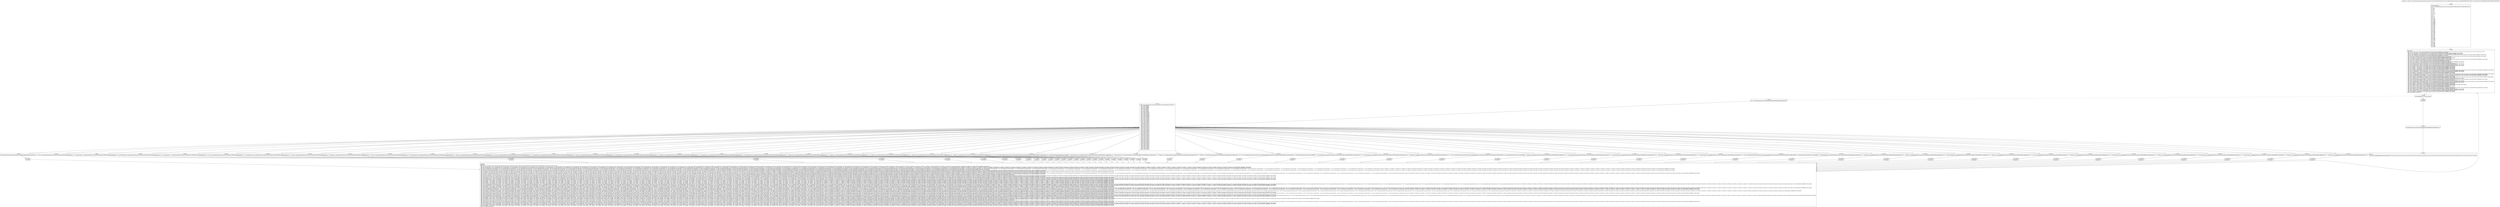 digraph "CFG forcom.google.android.gms.internal.ads.zzark.createFromParcel(Landroid\/os\/Parcel;)Ljava\/lang\/Object;" {
Node_0 [shape=record,label="{0\:\ 0x0000|MTH_ENTER_BLOCK\l|int r3 = com.google.android.gms.common.internal.safeparcel.SafeParcelReader.validateObjectHeader(r62)\lr4 = 0\lr5 = null\lr6 = null\lr7 = null\lr8 = 0\lr9 = null\lr10 = 0\lr12 = false\lr13 = 0\lr15 = null\lr16 = 0\lr18 = 0\lr19 = null\lr20 = 0\lr22 = null\lr23 = false\lr24 = null\lr25 = null\lr26 = false\lr27 = false\lr28 = false\lr29 = false\lr30 = false\lr31 = null\lr32 = null\lr33 = null\lr34 = false\lr35 = false\lr36 = null\lr37 = null\lr38 = null\lr39 = false\lr40 = null\lr41 = false\lr42 = null\lr43 = null\lr44 = false\lr45 = null\lr46 = null\lr47 = null\lr48 = false\lr49 = false\lr50 = null\lr51 = false\lr52 = 0\lr53 = false\lr54 = null\lr55 = false\lr56 = null\lr57 = null\lr58 = false\lr59 = false\l}"];
Node_1 [shape=record,label="{1\:\ 0x0064|LOOP_START\lPHI: r4 r5 r6 r7 r8 r9 r10 r12 r13 r15 r16 r18 r19 r20 r22 r23 r24 r25 r26 r27 r28 r29 r30 r31 r32 r33 r34 r35 r36 r37 r38 r39 r40 r41 r42 r43 r44 r45 r46 r47 r48 r49 r50 r51 r52 r53 r54 r55 r56 r57 r58 r59 \l  PHI: (r4v1 int) = (r4v0 int), (r4v2 int) binds: [B:0:0x0000, B:60:0x0064] A[DONT_GENERATE, DONT_INLINE]\l  PHI: (r5v1 java.lang.String) = (r5v0 java.lang.String), (r5v2 java.lang.String) binds: [B:0:0x0000, B:60:0x0064] A[DONT_GENERATE, DONT_INLINE]\l  PHI: (r6v1 java.lang.String) = (r6v0 java.lang.String), (r6v2 java.lang.String) binds: [B:0:0x0000, B:60:0x0064] A[DONT_GENERATE, DONT_INLINE]\l  PHI: (r7v1 java.util.ArrayList\<java.lang.String\>) = (r7v0 java.util.ArrayList\<java.lang.String\>), (r7v2 java.util.ArrayList\<java.lang.String\>) binds: [B:0:0x0000, B:60:0x0064] A[DONT_GENERATE, DONT_INLINE]\l  PHI: (r8v1 int) = (r8v0 int), (r8v2 int) binds: [B:0:0x0000, B:60:0x0064] A[DONT_GENERATE, DONT_INLINE]\l  PHI: (r9v1 java.util.ArrayList\<java.lang.String\>) = (r9v0 java.util.ArrayList\<java.lang.String\>), (r9v2 java.util.ArrayList\<java.lang.String\>) binds: [B:0:0x0000, B:60:0x0064] A[DONT_GENERATE, DONT_INLINE]\l  PHI: (r10v1 long) = (r10v0 long), (r10v2 long) binds: [B:0:0x0000, B:60:0x0064] A[DONT_GENERATE, DONT_INLINE]\l  PHI: (r12v1 boolean) = (r12v0 boolean), (r12v2 boolean) binds: [B:0:0x0000, B:60:0x0064] A[DONT_GENERATE, DONT_INLINE]\l  PHI: (r13v1 long) = (r13v0 long), (r13v2 long) binds: [B:0:0x0000, B:60:0x0064] A[DONT_GENERATE, DONT_INLINE]\l  PHI: (r15v1 java.util.ArrayList\<java.lang.String\>) = (r15v0 java.util.ArrayList\<java.lang.String\>), (r15v2 java.util.ArrayList\<java.lang.String\>) binds: [B:0:0x0000, B:60:0x0064] A[DONT_GENERATE, DONT_INLINE]\l  PHI: (r16v1 long) = (r16v0 long), (r16v2 long) binds: [B:0:0x0000, B:60:0x0064] A[DONT_GENERATE, DONT_INLINE]\l  PHI: (r18v1 int) = (r18v0 int), (r18v2 int) binds: [B:0:0x0000, B:60:0x0064] A[DONT_GENERATE, DONT_INLINE]\l  PHI: (r19v1 java.lang.String) = (r19v0 java.lang.String), (r19v2 java.lang.String) binds: [B:0:0x0000, B:60:0x0064] A[DONT_GENERATE, DONT_INLINE]\l  PHI: (r20v1 long) = (r20v0 long), (r20v2 long) binds: [B:0:0x0000, B:60:0x0064] A[DONT_GENERATE, DONT_INLINE]\l  PHI: (r22v1 java.lang.String) = (r22v0 java.lang.String), (r22v2 java.lang.String) binds: [B:0:0x0000, B:60:0x0064] A[DONT_GENERATE, DONT_INLINE]\l  PHI: (r23v1 boolean) = (r23v0 boolean), (r23v2 boolean) binds: [B:0:0x0000, B:60:0x0064] A[DONT_GENERATE, DONT_INLINE]\l  PHI: (r24v1 java.lang.String) = (r24v0 java.lang.String), (r24v2 java.lang.String) binds: [B:0:0x0000, B:60:0x0064] A[DONT_GENERATE, DONT_INLINE]\l  PHI: (r25v1 java.lang.String) = (r25v0 java.lang.String), (r25v2 java.lang.String) binds: [B:0:0x0000, B:60:0x0064] A[DONT_GENERATE, DONT_INLINE]\l  PHI: (r26v1 boolean) = (r26v0 boolean), (r26v2 boolean) binds: [B:0:0x0000, B:60:0x0064] A[DONT_GENERATE, DONT_INLINE]\l  PHI: (r27v1 boolean) = (r27v0 boolean), (r27v2 boolean) binds: [B:0:0x0000, B:60:0x0064] A[DONT_GENERATE, DONT_INLINE]\l  PHI: (r28v1 boolean) = (r28v0 boolean), (r28v2 boolean) binds: [B:0:0x0000, B:60:0x0064] A[DONT_GENERATE, DONT_INLINE]\l  PHI: (r29v1 boolean) = (r29v0 boolean), (r29v2 boolean) binds: [B:0:0x0000, B:60:0x0064] A[DONT_GENERATE, DONT_INLINE]\l  PHI: (r30v1 boolean) = (r30v0 boolean), (r30v2 boolean) binds: [B:0:0x0000, B:60:0x0064] A[DONT_GENERATE, DONT_INLINE]\l  PHI: (r31v1 com.google.android.gms.internal.ads.zzarv) = (r31v0 com.google.android.gms.internal.ads.zzarv), (r31v2 com.google.android.gms.internal.ads.zzarv) binds: [B:0:0x0000, B:60:0x0064] A[DONT_GENERATE, DONT_INLINE]\l  PHI: (r32v1 java.lang.String) = (r32v0 java.lang.String), (r32v2 java.lang.String) binds: [B:0:0x0000, B:60:0x0064] A[DONT_GENERATE, DONT_INLINE]\l  PHI: (r33v1 java.lang.String) = (r33v0 java.lang.String), (r33v2 java.lang.String) binds: [B:0:0x0000, B:60:0x0064] A[DONT_GENERATE, DONT_INLINE]\l  PHI: (r34v1 boolean) = (r34v0 boolean), (r34v2 boolean) binds: [B:0:0x0000, B:60:0x0064] A[DONT_GENERATE, DONT_INLINE]\l  PHI: (r35v1 boolean) = (r35v0 boolean), (r35v2 boolean) binds: [B:0:0x0000, B:60:0x0064] A[DONT_GENERATE, DONT_INLINE]\l  PHI: (r36v1 com.google.android.gms.internal.ads.zzatp) = (r36v0 com.google.android.gms.internal.ads.zzatp), (r36v2 com.google.android.gms.internal.ads.zzatp) binds: [B:0:0x0000, B:60:0x0064] A[DONT_GENERATE, DONT_INLINE]\l  PHI: (r37v1 java.util.ArrayList\<java.lang.String\>) = (r37v0 java.util.ArrayList\<java.lang.String\>), (r37v2 java.util.ArrayList\<java.lang.String\>) binds: [B:0:0x0000, B:60:0x0064] A[DONT_GENERATE, DONT_INLINE]\l  PHI: (r38v1 java.util.ArrayList\<java.lang.String\>) = (r38v0 java.util.ArrayList\<java.lang.String\>), (r38v2 java.util.ArrayList\<java.lang.String\>) binds: [B:0:0x0000, B:60:0x0064] A[DONT_GENERATE, DONT_INLINE]\l  PHI: (r39v1 boolean) = (r39v0 boolean), (r39v2 boolean) binds: [B:0:0x0000, B:60:0x0064] A[DONT_GENERATE, DONT_INLINE]\l  PHI: (r40v1 com.google.android.gms.internal.ads.zzarl) = (r40v0 com.google.android.gms.internal.ads.zzarl), (r40v2 com.google.android.gms.internal.ads.zzarl) binds: [B:0:0x0000, B:60:0x0064] A[DONT_GENERATE, DONT_INLINE]\l  PHI: (r41v1 boolean) = (r41v0 boolean), (r41v2 boolean) binds: [B:0:0x0000, B:60:0x0064] A[DONT_GENERATE, DONT_INLINE]\l  PHI: (r42v1 java.lang.String) = (r42v0 java.lang.String), (r42v2 java.lang.String) binds: [B:0:0x0000, B:60:0x0064] A[DONT_GENERATE, DONT_INLINE]\l  PHI: (r43v1 java.util.ArrayList\<java.lang.String\>) = (r43v0 java.util.ArrayList\<java.lang.String\>), (r43v2 java.util.ArrayList\<java.lang.String\>) binds: [B:0:0x0000, B:60:0x0064] A[DONT_GENERATE, DONT_INLINE]\l  PHI: (r44v1 boolean) = (r44v0 boolean), (r44v2 boolean) binds: [B:0:0x0000, B:60:0x0064] A[DONT_GENERATE, DONT_INLINE]\l  PHI: (r45v1 java.lang.String) = (r45v0 java.lang.String), (r45v2 java.lang.String) binds: [B:0:0x0000, B:60:0x0064] A[DONT_GENERATE, DONT_INLINE]\l  PHI: (r46v1 com.google.android.gms.internal.ads.zzauz) = (r46v0 com.google.android.gms.internal.ads.zzauz), (r46v2 com.google.android.gms.internal.ads.zzauz) binds: [B:0:0x0000, B:60:0x0064] A[DONT_GENERATE, DONT_INLINE]\l  PHI: (r47v1 java.lang.String) = (r47v0 java.lang.String), (r47v2 java.lang.String) binds: [B:0:0x0000, B:60:0x0064] A[DONT_GENERATE, DONT_INLINE]\l  PHI: (r48v1 boolean) = (r48v0 boolean), (r48v2 boolean) binds: [B:0:0x0000, B:60:0x0064] A[DONT_GENERATE, DONT_INLINE]\l  PHI: (r49v1 boolean) = (r49v0 boolean), (r49v2 boolean) binds: [B:0:0x0000, B:60:0x0064] A[DONT_GENERATE, DONT_INLINE]\l  PHI: (r50v1 android.os.Bundle) = (r50v0 android.os.Bundle), (r50v2 android.os.Bundle) binds: [B:0:0x0000, B:60:0x0064] A[DONT_GENERATE, DONT_INLINE]\l  PHI: (r51v1 boolean) = (r51v0 boolean), (r51v2 boolean) binds: [B:0:0x0000, B:60:0x0064] A[DONT_GENERATE, DONT_INLINE]\l  PHI: (r52v1 int) = (r52v0 int), (r52v2 int) binds: [B:0:0x0000, B:60:0x0064] A[DONT_GENERATE, DONT_INLINE]\l  PHI: (r53v1 boolean) = (r53v0 boolean), (r53v2 boolean) binds: [B:0:0x0000, B:60:0x0064] A[DONT_GENERATE, DONT_INLINE]\l  PHI: (r54v1 java.util.ArrayList\<java.lang.String\>) = (r54v0 java.util.ArrayList\<java.lang.String\>), (r54v2 java.util.ArrayList\<java.lang.String\>) binds: [B:0:0x0000, B:60:0x0064] A[DONT_GENERATE, DONT_INLINE]\l  PHI: (r55v1 boolean) = (r55v0 boolean), (r55v2 boolean) binds: [B:0:0x0000, B:60:0x0064] A[DONT_GENERATE, DONT_INLINE]\l  PHI: (r56v1 java.lang.String) = (r56v0 java.lang.String), (r56v2 java.lang.String) binds: [B:0:0x0000, B:60:0x0064] A[DONT_GENERATE, DONT_INLINE]\l  PHI: (r57v1 java.lang.String) = (r57v0 java.lang.String), (r57v2 java.lang.String) binds: [B:0:0x0000, B:60:0x0064] A[DONT_GENERATE, DONT_INLINE]\l  PHI: (r58v1 boolean) = (r58v0 boolean), (r58v2 boolean) binds: [B:0:0x0000, B:60:0x0064] A[DONT_GENERATE, DONT_INLINE]\l  PHI: (r59v1 boolean) = (r59v0 boolean), (r59v2 boolean) binds: [B:0:0x0000, B:60:0x0064] A[DONT_GENERATE, DONT_INLINE]\lLOOP:0: B:1:0x0064\-\>B:60:0x0064\l}"];
Node_2 [shape=record,label="{2\:\ 0x0068|if (r62.dataPosition() \>= r3) goto L_0x022c\l}"];
Node_3 [shape=record,label="{3\:\ 0x006a|int r2 = com.google.android.gms.common.internal.safeparcel.SafeParcelReader.readHeader(r62)\l}"];
Node_4 [shape=record,label="{4\:\ 0x0072|switch(com.google.android.gms.common.internal.safeparcel.SafeParcelReader.getFieldId(r2)) \{\l    case 1: goto L_0x007b;\l    case 2: goto L_0x0082;\l    case 3: goto L_0x0089;\l    case 4: goto L_0x0090;\l    case 5: goto L_0x0097;\l    case 6: goto L_0x009e;\l    case 7: goto L_0x00a5;\l    case 8: goto L_0x00ac;\l    case 9: goto L_0x00b3;\l    case 10: goto L_0x00ba;\l    case 11: goto L_0x00c1;\l    case 12: goto L_0x00c8;\l    case 13: goto L_0x00cf;\l    case 14: goto L_0x00d6;\l    case 15: goto L_0x00dd;\l    case 16: goto L_0x0075;\l    case 17: goto L_0x0075;\l    case 18: goto L_0x00e4;\l    case 19: goto L_0x00ec;\l    case 20: goto L_0x0075;\l    case 21: goto L_0x00f4;\l    case 22: goto L_0x00fc;\l    case 23: goto L_0x0104;\l    case 24: goto L_0x010c;\l    case 25: goto L_0x0114;\l    case 26: goto L_0x011c;\l    case 27: goto L_0x0075;\l    case 28: goto L_0x0124;\l    case 29: goto L_0x0134;\l    case 30: goto L_0x013c;\l    case 31: goto L_0x0144;\l    case 32: goto L_0x014c;\l    case 33: goto L_0x0154;\l    case 34: goto L_0x0164;\l    case 35: goto L_0x016c;\l    case 36: goto L_0x0174;\l    case 37: goto L_0x017c;\l    case 38: goto L_0x018c;\l    case 39: goto L_0x0194;\l    case 40: goto L_0x019c;\l    case 41: goto L_0x0075;\l    case 42: goto L_0x01a4;\l    case 43: goto L_0x01ac;\l    case 44: goto L_0x01b4;\l    case 45: goto L_0x01c4;\l    case 46: goto L_0x01cc;\l    case 47: goto L_0x01d4;\l    case 48: goto L_0x01dc;\l    case 49: goto L_0x01e4;\l    case 50: goto L_0x01ec;\l    case 51: goto L_0x01f4;\l    case 52: goto L_0x01fc;\l    case 53: goto L_0x0204;\l    case 54: goto L_0x020c;\l    case 55: goto L_0x0214;\l    case 56: goto L_0x021c;\l    case 57: goto L_0x0224;\l    default: goto L_0x0075;\l\}\l}"];
Node_5 [shape=record,label="{5\:\ 0x0075|com.google.android.gms.common.internal.safeparcel.SafeParcelReader.skipUnknownField(r62, r2)\l}"];
Node_6 [shape=record,label="{6\:\ 0x007b|int r4 = com.google.android.gms.common.internal.safeparcel.SafeParcelReader.readInt(r62, r2)\l}"];
Node_7 [shape=record,label="{7\:\ 0x0082|java.lang.String r5 = com.google.android.gms.common.internal.safeparcel.SafeParcelReader.createString(r62, r2)\l}"];
Node_8 [shape=record,label="{8\:\ 0x0089|java.lang.String r6 = com.google.android.gms.common.internal.safeparcel.SafeParcelReader.createString(r62, r2)\l}"];
Node_9 [shape=record,label="{9\:\ 0x0090|java.util.ArrayList r7 = com.google.android.gms.common.internal.safeparcel.SafeParcelReader.createStringList(r62, r2)\l}"];
Node_10 [shape=record,label="{10\:\ 0x0097|int r8 = com.google.android.gms.common.internal.safeparcel.SafeParcelReader.readInt(r62, r2)\l}"];
Node_11 [shape=record,label="{11\:\ 0x009e|java.util.ArrayList r9 = com.google.android.gms.common.internal.safeparcel.SafeParcelReader.createStringList(r62, r2)\l}"];
Node_12 [shape=record,label="{12\:\ 0x00a5|long r10 = com.google.android.gms.common.internal.safeparcel.SafeParcelReader.readLong(r62, r2)\l}"];
Node_13 [shape=record,label="{13\:\ 0x00ac|boolean r12 = com.google.android.gms.common.internal.safeparcel.SafeParcelReader.readBoolean(r62, r2)\l}"];
Node_14 [shape=record,label="{14\:\ 0x00b3|long r13 = com.google.android.gms.common.internal.safeparcel.SafeParcelReader.readLong(r62, r2)\l}"];
Node_15 [shape=record,label="{15\:\ 0x00ba|java.util.ArrayList r15 = com.google.android.gms.common.internal.safeparcel.SafeParcelReader.createStringList(r62, r2)\l}"];
Node_16 [shape=record,label="{16\:\ 0x00c1|long r16 = com.google.android.gms.common.internal.safeparcel.SafeParcelReader.readLong(r62, r2)\l}"];
Node_17 [shape=record,label="{17\:\ 0x00c8|int r18 = com.google.android.gms.common.internal.safeparcel.SafeParcelReader.readInt(r62, r2)\l}"];
Node_18 [shape=record,label="{18\:\ 0x00cf|java.lang.String r19 = com.google.android.gms.common.internal.safeparcel.SafeParcelReader.createString(r62, r2)\l}"];
Node_19 [shape=record,label="{19\:\ 0x00d6|long r20 = com.google.android.gms.common.internal.safeparcel.SafeParcelReader.readLong(r62, r2)\l}"];
Node_20 [shape=record,label="{20\:\ 0x00dd|java.lang.String r22 = com.google.android.gms.common.internal.safeparcel.SafeParcelReader.createString(r62, r2)\l}"];
Node_21 [shape=record,label="{21\:\ 0x00e4|boolean r23 = com.google.android.gms.common.internal.safeparcel.SafeParcelReader.readBoolean(r62, r2)\l}"];
Node_22 [shape=record,label="{22\:\ 0x00ec|java.lang.String r24 = com.google.android.gms.common.internal.safeparcel.SafeParcelReader.createString(r62, r2)\l}"];
Node_23 [shape=record,label="{23\:\ 0x00f4|java.lang.String r25 = com.google.android.gms.common.internal.safeparcel.SafeParcelReader.createString(r62, r2)\l}"];
Node_24 [shape=record,label="{24\:\ 0x00fc|boolean r26 = com.google.android.gms.common.internal.safeparcel.SafeParcelReader.readBoolean(r62, r2)\l}"];
Node_25 [shape=record,label="{25\:\ 0x0104|boolean r27 = com.google.android.gms.common.internal.safeparcel.SafeParcelReader.readBoolean(r62, r2)\l}"];
Node_26 [shape=record,label="{26\:\ 0x010c|boolean r28 = com.google.android.gms.common.internal.safeparcel.SafeParcelReader.readBoolean(r62, r2)\l}"];
Node_27 [shape=record,label="{27\:\ 0x0114|boolean r29 = com.google.android.gms.common.internal.safeparcel.SafeParcelReader.readBoolean(r62, r2)\l}"];
Node_28 [shape=record,label="{28\:\ 0x011c|boolean r30 = com.google.android.gms.common.internal.safeparcel.SafeParcelReader.readBoolean(r62, r2)\l}"];
Node_29 [shape=record,label="{29\:\ 0x0124|r31 = (com.google.android.gms.internal.ads.zzarv) com.google.android.gms.common.internal.safeparcel.SafeParcelReader.createParcelable(r62, r2, com.google.android.gms.internal.ads.zzarv.CREATOR)\l}"];
Node_30 [shape=record,label="{30\:\ 0x0134|java.lang.String r32 = com.google.android.gms.common.internal.safeparcel.SafeParcelReader.createString(r62, r2)\l}"];
Node_31 [shape=record,label="{31\:\ 0x013c|java.lang.String r33 = com.google.android.gms.common.internal.safeparcel.SafeParcelReader.createString(r62, r2)\l}"];
Node_32 [shape=record,label="{32\:\ 0x0144|boolean r34 = com.google.android.gms.common.internal.safeparcel.SafeParcelReader.readBoolean(r62, r2)\l}"];
Node_33 [shape=record,label="{33\:\ 0x014c|boolean r35 = com.google.android.gms.common.internal.safeparcel.SafeParcelReader.readBoolean(r62, r2)\l}"];
Node_34 [shape=record,label="{34\:\ 0x0154|r36 = (com.google.android.gms.internal.ads.zzatp) com.google.android.gms.common.internal.safeparcel.SafeParcelReader.createParcelable(r62, r2, com.google.android.gms.internal.ads.zzatp.CREATOR)\l}"];
Node_35 [shape=record,label="{35\:\ 0x0164|java.util.ArrayList r37 = com.google.android.gms.common.internal.safeparcel.SafeParcelReader.createStringList(r62, r2)\l}"];
Node_36 [shape=record,label="{36\:\ 0x016c|java.util.ArrayList r38 = com.google.android.gms.common.internal.safeparcel.SafeParcelReader.createStringList(r62, r2)\l}"];
Node_37 [shape=record,label="{37\:\ 0x0174|boolean r39 = com.google.android.gms.common.internal.safeparcel.SafeParcelReader.readBoolean(r62, r2)\l}"];
Node_38 [shape=record,label="{38\:\ 0x017c|r40 = (com.google.android.gms.internal.ads.zzarl) com.google.android.gms.common.internal.safeparcel.SafeParcelReader.createParcelable(r62, r2, com.google.android.gms.internal.ads.zzarl.CREATOR)\l}"];
Node_39 [shape=record,label="{39\:\ 0x018c|boolean r41 = com.google.android.gms.common.internal.safeparcel.SafeParcelReader.readBoolean(r62, r2)\l}"];
Node_40 [shape=record,label="{40\:\ 0x0194|java.lang.String r42 = com.google.android.gms.common.internal.safeparcel.SafeParcelReader.createString(r62, r2)\l}"];
Node_41 [shape=record,label="{41\:\ 0x019c|java.util.ArrayList r43 = com.google.android.gms.common.internal.safeparcel.SafeParcelReader.createStringList(r62, r2)\l}"];
Node_42 [shape=record,label="{42\:\ 0x01a4|boolean r44 = com.google.android.gms.common.internal.safeparcel.SafeParcelReader.readBoolean(r62, r2)\l}"];
Node_43 [shape=record,label="{43\:\ 0x01ac|java.lang.String r45 = com.google.android.gms.common.internal.safeparcel.SafeParcelReader.createString(r62, r2)\l}"];
Node_44 [shape=record,label="{44\:\ 0x01b4|r46 = (com.google.android.gms.internal.ads.zzauz) com.google.android.gms.common.internal.safeparcel.SafeParcelReader.createParcelable(r62, r2, com.google.android.gms.internal.ads.zzauz.CREATOR)\l}"];
Node_45 [shape=record,label="{45\:\ 0x01c4|java.lang.String r47 = com.google.android.gms.common.internal.safeparcel.SafeParcelReader.createString(r62, r2)\l}"];
Node_46 [shape=record,label="{46\:\ 0x01cc|boolean r48 = com.google.android.gms.common.internal.safeparcel.SafeParcelReader.readBoolean(r62, r2)\l}"];
Node_47 [shape=record,label="{47\:\ 0x01d4|boolean r49 = com.google.android.gms.common.internal.safeparcel.SafeParcelReader.readBoolean(r62, r2)\l}"];
Node_48 [shape=record,label="{48\:\ 0x01dc|android.os.Bundle r50 = com.google.android.gms.common.internal.safeparcel.SafeParcelReader.createBundle(r62, r2)\l}"];
Node_49 [shape=record,label="{49\:\ 0x01e4|boolean r51 = com.google.android.gms.common.internal.safeparcel.SafeParcelReader.readBoolean(r62, r2)\l}"];
Node_50 [shape=record,label="{50\:\ 0x01ec|int r52 = com.google.android.gms.common.internal.safeparcel.SafeParcelReader.readInt(r62, r2)\l}"];
Node_51 [shape=record,label="{51\:\ 0x01f4|boolean r53 = com.google.android.gms.common.internal.safeparcel.SafeParcelReader.readBoolean(r62, r2)\l}"];
Node_52 [shape=record,label="{52\:\ 0x01fc|java.util.ArrayList r54 = com.google.android.gms.common.internal.safeparcel.SafeParcelReader.createStringList(r62, r2)\l}"];
Node_53 [shape=record,label="{53\:\ 0x0204|boolean r55 = com.google.android.gms.common.internal.safeparcel.SafeParcelReader.readBoolean(r62, r2)\l}"];
Node_54 [shape=record,label="{54\:\ 0x020c|java.lang.String r56 = com.google.android.gms.common.internal.safeparcel.SafeParcelReader.createString(r62, r2)\l}"];
Node_55 [shape=record,label="{55\:\ 0x0214|java.lang.String r57 = com.google.android.gms.common.internal.safeparcel.SafeParcelReader.createString(r62, r2)\l}"];
Node_56 [shape=record,label="{56\:\ 0x021c|boolean r58 = com.google.android.gms.common.internal.safeparcel.SafeParcelReader.readBoolean(r62, r2)\l}"];
Node_57 [shape=record,label="{57\:\ 0x0224|boolean r59 = com.google.android.gms.common.internal.safeparcel.SafeParcelReader.readBoolean(r62, r2)\l}"];
Node_58 [shape=record,label="{58\:\ 0x022c|com.google.android.gms.common.internal.safeparcel.SafeParcelReader.ensureAtEnd(r62, r3)\l}"];
Node_59 [shape=record,label="{59\:\ 0x0236|RETURN\l|return new com.google.android.gms.internal.ads.zzarj(r4, r5, r6, r7, r8, r9, r10, r12, r13, r15, r16, r18, r19, r20, r22, r23, r24, r25, r26, r27, r28, r29, r30, r31, r32, r33, r34, r35, r36, r37, r38, r39, r40, r41, r42, r43, r44, r45, r46, r47, r48, r49, r50, r51, r52, r53, r54, r55, r56, r57, r58, r59)\l}"];
Node_60 [shape=record,label="{60\:\ 0x0064|LOOP_END\lSYNTHETIC\lPHI: r4 r5 r6 r7 r8 r9 r10 r12 r13 r15 r16 r18 r19 r20 r22 r23 r24 r25 r26 r27 r28 r29 r30 r31 r32 r33 r34 r35 r36 r37 r38 r39 r40 r41 r42 r43 r44 r45 r46 r47 r48 r49 r50 r51 r52 r53 r54 r55 r56 r57 r58 r59 \l  PHI: (r4v2 int) = (r4v1 int), (r4v1 int), (r4v1 int), (r4v1 int), (r4v1 int), (r4v1 int), (r4v1 int), (r4v1 int), (r4v1 int), (r4v1 int), (r4v1 int), (r4v1 int), (r4v1 int), (r4v1 int), (r4v1 int), (r4v1 int), (r4v1 int), (r4v1 int), (r4v1 int), (r4v1 int), (r4v1 int), (r4v1 int), (r4v1 int), (r4v1 int), (r4v1 int), (r4v1 int), (r4v1 int), (r4v1 int), (r4v1 int), (r4v1 int), (r4v1 int), (r4v1 int), (r4v1 int), (r4v1 int), (r4v1 int), (r4v1 int), (r4v1 int), (r4v1 int), (r4v1 int), (r4v1 int), (r4v1 int), (r4v1 int), (r4v1 int), (r4v1 int), (r4v1 int), (r4v1 int), (r4v1 int), (r4v1 int), (r4v1 int), (r4v1 int), (r4v1 int), (r4v3 int), (r4v1 int) binds: [B:114:0x0064, B:113:0x0064, B:112:0x0064, B:111:0x0064, B:110:0x0064, B:109:0x0064, B:108:0x0064, B:107:0x0064, B:106:0x0064, B:105:0x0064, B:104:0x0064, B:103:0x0064, B:102:0x0064, B:101:0x0064, B:100:0x0064, B:99:0x0064, B:98:0x0064, B:97:0x0064, B:96:0x0064, B:95:0x0064, B:94:0x0064, B:93:0x0064, B:92:0x0064, B:91:0x0064, B:90:0x0064, B:89:0x0064, B:88:0x0064, B:87:0x0064, B:86:0x0064, B:85:0x0064, B:84:0x0064, B:83:0x0064, B:82:0x0064, B:81:0x0064, B:80:0x0064, B:79:0x0064, B:78:0x0064, B:77:0x0064, B:76:0x0064, B:75:0x0064, B:74:0x0064, B:73:0x0064, B:72:0x0064, B:71:0x0064, B:70:0x0064, B:69:0x0064, B:68:0x0064, B:67:0x0064, B:66:0x0064, B:65:0x0064, B:64:0x0064, B:63:0x0064, B:62:0x0064] A[DONT_GENERATE, DONT_INLINE]\l  PHI: (r5v2 java.lang.String) = (r5v1 java.lang.String), (r5v1 java.lang.String), (r5v1 java.lang.String), (r5v1 java.lang.String), (r5v1 java.lang.String), (r5v1 java.lang.String), (r5v1 java.lang.String), (r5v1 java.lang.String), (r5v1 java.lang.String), (r5v1 java.lang.String), (r5v1 java.lang.String), (r5v1 java.lang.String), (r5v1 java.lang.String), (r5v1 java.lang.String), (r5v1 java.lang.String), (r5v1 java.lang.String), (r5v1 java.lang.String), (r5v1 java.lang.String), (r5v1 java.lang.String), (r5v1 java.lang.String), (r5v1 java.lang.String), (r5v1 java.lang.String), (r5v1 java.lang.String), (r5v1 java.lang.String), (r5v1 java.lang.String), (r5v1 java.lang.String), (r5v1 java.lang.String), (r5v1 java.lang.String), (r5v1 java.lang.String), (r5v1 java.lang.String), (r5v1 java.lang.String), (r5v1 java.lang.String), (r5v1 java.lang.String), (r5v1 java.lang.String), (r5v1 java.lang.String), (r5v1 java.lang.String), (r5v1 java.lang.String), (r5v1 java.lang.String), (r5v1 java.lang.String), (r5v1 java.lang.String), (r5v1 java.lang.String), (r5v1 java.lang.String), (r5v1 java.lang.String), (r5v1 java.lang.String), (r5v1 java.lang.String), (r5v1 java.lang.String), (r5v1 java.lang.String), (r5v1 java.lang.String), (r5v1 java.lang.String), (r5v1 java.lang.String), (r5v3 java.lang.String), (r5v1 java.lang.String), (r5v1 java.lang.String) binds: [B:114:0x0064, B:113:0x0064, B:112:0x0064, B:111:0x0064, B:110:0x0064, B:109:0x0064, B:108:0x0064, B:107:0x0064, B:106:0x0064, B:105:0x0064, B:104:0x0064, B:103:0x0064, B:102:0x0064, B:101:0x0064, B:100:0x0064, B:99:0x0064, B:98:0x0064, B:97:0x0064, B:96:0x0064, B:95:0x0064, B:94:0x0064, B:93:0x0064, B:92:0x0064, B:91:0x0064, B:90:0x0064, B:89:0x0064, B:88:0x0064, B:87:0x0064, B:86:0x0064, B:85:0x0064, B:84:0x0064, B:83:0x0064, B:82:0x0064, B:81:0x0064, B:80:0x0064, B:79:0x0064, B:78:0x0064, B:77:0x0064, B:76:0x0064, B:75:0x0064, B:74:0x0064, B:73:0x0064, B:72:0x0064, B:71:0x0064, B:70:0x0064, B:69:0x0064, B:68:0x0064, B:67:0x0064, B:66:0x0064, B:65:0x0064, B:64:0x0064, B:63:0x0064, B:62:0x0064] A[DONT_GENERATE, DONT_INLINE]\l  PHI: (r6v2 java.lang.String) = (r6v1 java.lang.String), (r6v1 java.lang.String), (r6v1 java.lang.String), (r6v1 java.lang.String), (r6v1 java.lang.String), (r6v1 java.lang.String), (r6v1 java.lang.String), (r6v1 java.lang.String), (r6v1 java.lang.String), (r6v1 java.lang.String), (r6v1 java.lang.String), (r6v1 java.lang.String), (r6v1 java.lang.String), (r6v1 java.lang.String), (r6v1 java.lang.String), (r6v1 java.lang.String), (r6v1 java.lang.String), (r6v1 java.lang.String), (r6v1 java.lang.String), (r6v1 java.lang.String), (r6v1 java.lang.String), (r6v1 java.lang.String), (r6v1 java.lang.String), (r6v1 java.lang.String), (r6v1 java.lang.String), (r6v1 java.lang.String), (r6v1 java.lang.String), (r6v1 java.lang.String), (r6v1 java.lang.String), (r6v1 java.lang.String), (r6v1 java.lang.String), (r6v1 java.lang.String), (r6v1 java.lang.String), (r6v1 java.lang.String), (r6v1 java.lang.String), (r6v1 java.lang.String), (r6v1 java.lang.String), (r6v1 java.lang.String), (r6v1 java.lang.String), (r6v1 java.lang.String), (r6v1 java.lang.String), (r6v1 java.lang.String), (r6v1 java.lang.String), (r6v1 java.lang.String), (r6v1 java.lang.String), (r6v1 java.lang.String), (r6v1 java.lang.String), (r6v1 java.lang.String), (r6v1 java.lang.String), (r6v3 java.lang.String), (r6v1 java.lang.String), (r6v1 java.lang.String), (r6v1 java.lang.String) binds: [B:114:0x0064, B:113:0x0064, B:112:0x0064, B:111:0x0064, B:110:0x0064, B:109:0x0064, B:108:0x0064, B:107:0x0064, B:106:0x0064, B:105:0x0064, B:104:0x0064, B:103:0x0064, B:102:0x0064, B:101:0x0064, B:100:0x0064, B:99:0x0064, B:98:0x0064, B:97:0x0064, B:96:0x0064, B:95:0x0064, B:94:0x0064, B:93:0x0064, B:92:0x0064, B:91:0x0064, B:90:0x0064, B:89:0x0064, B:88:0x0064, B:87:0x0064, B:86:0x0064, B:85:0x0064, B:84:0x0064, B:83:0x0064, B:82:0x0064, B:81:0x0064, B:80:0x0064, B:79:0x0064, B:78:0x0064, B:77:0x0064, B:76:0x0064, B:75:0x0064, B:74:0x0064, B:73:0x0064, B:72:0x0064, B:71:0x0064, B:70:0x0064, B:69:0x0064, B:68:0x0064, B:67:0x0064, B:66:0x0064, B:65:0x0064, B:64:0x0064, B:63:0x0064, B:62:0x0064] A[DONT_GENERATE, DONT_INLINE]\l  PHI: (r7v2 java.util.ArrayList\<java.lang.String\>) = (r7v1 java.util.ArrayList\<java.lang.String\>), (r7v1 java.util.ArrayList\<java.lang.String\>), (r7v1 java.util.ArrayList\<java.lang.String\>), (r7v1 java.util.ArrayList\<java.lang.String\>), (r7v1 java.util.ArrayList\<java.lang.String\>), (r7v1 java.util.ArrayList\<java.lang.String\>), (r7v1 java.util.ArrayList\<java.lang.String\>), (r7v1 java.util.ArrayList\<java.lang.String\>), (r7v1 java.util.ArrayList\<java.lang.String\>), (r7v1 java.util.ArrayList\<java.lang.String\>), (r7v1 java.util.ArrayList\<java.lang.String\>), (r7v1 java.util.ArrayList\<java.lang.String\>), (r7v1 java.util.ArrayList\<java.lang.String\>), (r7v1 java.util.ArrayList\<java.lang.String\>), (r7v1 java.util.ArrayList\<java.lang.String\>), (r7v1 java.util.ArrayList\<java.lang.String\>), (r7v1 java.util.ArrayList\<java.lang.String\>), (r7v1 java.util.ArrayList\<java.lang.String\>), (r7v1 java.util.ArrayList\<java.lang.String\>), (r7v1 java.util.ArrayList\<java.lang.String\>), (r7v1 java.util.ArrayList\<java.lang.String\>), (r7v1 java.util.ArrayList\<java.lang.String\>), (r7v1 java.util.ArrayList\<java.lang.String\>), (r7v1 java.util.ArrayList\<java.lang.String\>), (r7v1 java.util.ArrayList\<java.lang.String\>), (r7v1 java.util.ArrayList\<java.lang.String\>), (r7v1 java.util.ArrayList\<java.lang.String\>), (r7v1 java.util.ArrayList\<java.lang.String\>), (r7v1 java.util.ArrayList\<java.lang.String\>), (r7v1 java.util.ArrayList\<java.lang.String\>), (r7v1 java.util.ArrayList\<java.lang.String\>), (r7v1 java.util.ArrayList\<java.lang.String\>), (r7v1 java.util.ArrayList\<java.lang.String\>), (r7v1 java.util.ArrayList\<java.lang.String\>), (r7v1 java.util.ArrayList\<java.lang.String\>), (r7v1 java.util.ArrayList\<java.lang.String\>), (r7v1 java.util.ArrayList\<java.lang.String\>), (r7v1 java.util.ArrayList\<java.lang.String\>), (r7v1 java.util.ArrayList\<java.lang.String\>), (r7v1 java.util.ArrayList\<java.lang.String\>), (r7v1 java.util.ArrayList\<java.lang.String\>), (r7v1 java.util.ArrayList\<java.lang.String\>), (r7v1 java.util.ArrayList\<java.lang.String\>), (r7v1 java.util.ArrayList\<java.lang.String\>), (r7v1 java.util.ArrayList\<java.lang.String\>), (r7v1 java.util.ArrayList\<java.lang.String\>), (r7v1 java.util.ArrayList\<java.lang.String\>), (r7v1 java.util.ArrayList\<java.lang.String\>), (r7v3 java.util.ArrayList\<java.lang.String\>), (r7v1 java.util.ArrayList\<java.lang.String\>), (r7v1 java.util.ArrayList\<java.lang.String\>), (r7v1 java.util.ArrayList\<java.lang.String\>), (r7v1 java.util.ArrayList\<java.lang.String\>) binds: [B:114:0x0064, B:113:0x0064, B:112:0x0064, B:111:0x0064, B:110:0x0064, B:109:0x0064, B:108:0x0064, B:107:0x0064, B:106:0x0064, B:105:0x0064, B:104:0x0064, B:103:0x0064, B:102:0x0064, B:101:0x0064, B:100:0x0064, B:99:0x0064, B:98:0x0064, B:97:0x0064, B:96:0x0064, B:95:0x0064, B:94:0x0064, B:93:0x0064, B:92:0x0064, B:91:0x0064, B:90:0x0064, B:89:0x0064, B:88:0x0064, B:87:0x0064, B:86:0x0064, B:85:0x0064, B:84:0x0064, B:83:0x0064, B:82:0x0064, B:81:0x0064, B:80:0x0064, B:79:0x0064, B:78:0x0064, B:77:0x0064, B:76:0x0064, B:75:0x0064, B:74:0x0064, B:73:0x0064, B:72:0x0064, B:71:0x0064, B:70:0x0064, B:69:0x0064, B:68:0x0064, B:67:0x0064, B:66:0x0064, B:65:0x0064, B:64:0x0064, B:63:0x0064, B:62:0x0064] A[DONT_GENERATE, DONT_INLINE]\l  PHI: (r8v2 int) = (r8v1 int), (r8v1 int), (r8v1 int), (r8v1 int), (r8v1 int), (r8v1 int), (r8v1 int), (r8v1 int), (r8v1 int), (r8v1 int), (r8v1 int), (r8v1 int), (r8v1 int), (r8v1 int), (r8v1 int), (r8v1 int), (r8v1 int), (r8v1 int), (r8v1 int), (r8v1 int), (r8v1 int), (r8v1 int), (r8v1 int), (r8v1 int), (r8v1 int), (r8v1 int), (r8v1 int), (r8v1 int), (r8v1 int), (r8v1 int), (r8v1 int), (r8v1 int), (r8v1 int), (r8v1 int), (r8v1 int), (r8v1 int), (r8v1 int), (r8v1 int), (r8v1 int), (r8v1 int), (r8v1 int), (r8v1 int), (r8v1 int), (r8v1 int), (r8v1 int), (r8v1 int), (r8v1 int), (r8v3 int), (r8v1 int), (r8v1 int), (r8v1 int), (r8v1 int), (r8v1 int) binds: [B:114:0x0064, B:113:0x0064, B:112:0x0064, B:111:0x0064, B:110:0x0064, B:109:0x0064, B:108:0x0064, B:107:0x0064, B:106:0x0064, B:105:0x0064, B:104:0x0064, B:103:0x0064, B:102:0x0064, B:101:0x0064, B:100:0x0064, B:99:0x0064, B:98:0x0064, B:97:0x0064, B:96:0x0064, B:95:0x0064, B:94:0x0064, B:93:0x0064, B:92:0x0064, B:91:0x0064, B:90:0x0064, B:89:0x0064, B:88:0x0064, B:87:0x0064, B:86:0x0064, B:85:0x0064, B:84:0x0064, B:83:0x0064, B:82:0x0064, B:81:0x0064, B:80:0x0064, B:79:0x0064, B:78:0x0064, B:77:0x0064, B:76:0x0064, B:75:0x0064, B:74:0x0064, B:73:0x0064, B:72:0x0064, B:71:0x0064, B:70:0x0064, B:69:0x0064, B:68:0x0064, B:67:0x0064, B:66:0x0064, B:65:0x0064, B:64:0x0064, B:63:0x0064, B:62:0x0064] A[DONT_GENERATE, DONT_INLINE]\l  PHI: (r9v2 java.util.ArrayList\<java.lang.String\>) = (r9v1 java.util.ArrayList\<java.lang.String\>), (r9v1 java.util.ArrayList\<java.lang.String\>), (r9v1 java.util.ArrayList\<java.lang.String\>), (r9v1 java.util.ArrayList\<java.lang.String\>), (r9v1 java.util.ArrayList\<java.lang.String\>), (r9v1 java.util.ArrayList\<java.lang.String\>), (r9v1 java.util.ArrayList\<java.lang.String\>), (r9v1 java.util.ArrayList\<java.lang.String\>), (r9v1 java.util.ArrayList\<java.lang.String\>), (r9v1 java.util.ArrayList\<java.lang.String\>), (r9v1 java.util.ArrayList\<java.lang.String\>), (r9v1 java.util.ArrayList\<java.lang.String\>), (r9v1 java.util.ArrayList\<java.lang.String\>), (r9v1 java.util.ArrayList\<java.lang.String\>), (r9v1 java.util.ArrayList\<java.lang.String\>), (r9v1 java.util.ArrayList\<java.lang.String\>), (r9v1 java.util.ArrayList\<java.lang.String\>), (r9v1 java.util.ArrayList\<java.lang.String\>), (r9v1 java.util.ArrayList\<java.lang.String\>), (r9v1 java.util.ArrayList\<java.lang.String\>), (r9v1 java.util.ArrayList\<java.lang.String\>), (r9v1 java.util.ArrayList\<java.lang.String\>), (r9v1 java.util.ArrayList\<java.lang.String\>), (r9v1 java.util.ArrayList\<java.lang.String\>), (r9v1 java.util.ArrayList\<java.lang.String\>), (r9v1 java.util.ArrayList\<java.lang.String\>), (r9v1 java.util.ArrayList\<java.lang.String\>), (r9v1 java.util.ArrayList\<java.lang.String\>), (r9v1 java.util.ArrayList\<java.lang.String\>), (r9v1 java.util.ArrayList\<java.lang.String\>), (r9v1 java.util.ArrayList\<java.lang.String\>), (r9v1 java.util.ArrayList\<java.lang.String\>), (r9v1 java.util.ArrayList\<java.lang.String\>), (r9v1 java.util.ArrayList\<java.lang.String\>), (r9v1 java.util.ArrayList\<java.lang.String\>), (r9v1 java.util.ArrayList\<java.lang.String\>), (r9v1 java.util.ArrayList\<java.lang.String\>), (r9v1 java.util.ArrayList\<java.lang.String\>), (r9v1 java.util.ArrayList\<java.lang.String\>), (r9v1 java.util.ArrayList\<java.lang.String\>), (r9v1 java.util.ArrayList\<java.lang.String\>), (r9v1 java.util.ArrayList\<java.lang.String\>), (r9v1 java.util.ArrayList\<java.lang.String\>), (r9v1 java.util.ArrayList\<java.lang.String\>), (r9v1 java.util.ArrayList\<java.lang.String\>), (r9v1 java.util.ArrayList\<java.lang.String\>), (r9v3 java.util.ArrayList\<java.lang.String\>), (r9v1 java.util.ArrayList\<java.lang.String\>), (r9v1 java.util.ArrayList\<java.lang.String\>), (r9v1 java.util.ArrayList\<java.lang.String\>), (r9v1 java.util.ArrayList\<java.lang.String\>), (r9v1 java.util.ArrayList\<java.lang.String\>), (r9v1 java.util.ArrayList\<java.lang.String\>) binds: [B:114:0x0064, B:113:0x0064, B:112:0x0064, B:111:0x0064, B:110:0x0064, B:109:0x0064, B:108:0x0064, B:107:0x0064, B:106:0x0064, B:105:0x0064, B:104:0x0064, B:103:0x0064, B:102:0x0064, B:101:0x0064, B:100:0x0064, B:99:0x0064, B:98:0x0064, B:97:0x0064, B:96:0x0064, B:95:0x0064, B:94:0x0064, B:93:0x0064, B:92:0x0064, B:91:0x0064, B:90:0x0064, B:89:0x0064, B:88:0x0064, B:87:0x0064, B:86:0x0064, B:85:0x0064, B:84:0x0064, B:83:0x0064, B:82:0x0064, B:81:0x0064, B:80:0x0064, B:79:0x0064, B:78:0x0064, B:77:0x0064, B:76:0x0064, B:75:0x0064, B:74:0x0064, B:73:0x0064, B:72:0x0064, B:71:0x0064, B:70:0x0064, B:69:0x0064, B:68:0x0064, B:67:0x0064, B:66:0x0064, B:65:0x0064, B:64:0x0064, B:63:0x0064, B:62:0x0064] A[DONT_GENERATE, DONT_INLINE]\l  PHI: (r10v2 long) = (r10v1 long), (r10v1 long), (r10v1 long), (r10v1 long), (r10v1 long), (r10v1 long), (r10v1 long), (r10v1 long), (r10v1 long), (r10v1 long), (r10v1 long), (r10v1 long), (r10v1 long), (r10v1 long), (r10v1 long), (r10v1 long), (r10v1 long), (r10v1 long), (r10v1 long), (r10v1 long), (r10v1 long), (r10v1 long), (r10v1 long), (r10v1 long), (r10v1 long), (r10v1 long), (r10v1 long), (r10v1 long), (r10v1 long), (r10v1 long), (r10v1 long), (r10v1 long), (r10v1 long), (r10v1 long), (r10v1 long), (r10v1 long), (r10v1 long), (r10v1 long), (r10v1 long), (r10v1 long), (r10v1 long), (r10v1 long), (r10v1 long), (r10v1 long), (r10v1 long), (r10v3 long), (r10v1 long), (r10v1 long), (r10v1 long), (r10v1 long), (r10v1 long), (r10v1 long), (r10v1 long) binds: [B:114:0x0064, B:113:0x0064, B:112:0x0064, B:111:0x0064, B:110:0x0064, B:109:0x0064, B:108:0x0064, B:107:0x0064, B:106:0x0064, B:105:0x0064, B:104:0x0064, B:103:0x0064, B:102:0x0064, B:101:0x0064, B:100:0x0064, B:99:0x0064, B:98:0x0064, B:97:0x0064, B:96:0x0064, B:95:0x0064, B:94:0x0064, B:93:0x0064, B:92:0x0064, B:91:0x0064, B:90:0x0064, B:89:0x0064, B:88:0x0064, B:87:0x0064, B:86:0x0064, B:85:0x0064, B:84:0x0064, B:83:0x0064, B:82:0x0064, B:81:0x0064, B:80:0x0064, B:79:0x0064, B:78:0x0064, B:77:0x0064, B:76:0x0064, B:75:0x0064, B:74:0x0064, B:73:0x0064, B:72:0x0064, B:71:0x0064, B:70:0x0064, B:69:0x0064, B:68:0x0064, B:67:0x0064, B:66:0x0064, B:65:0x0064, B:64:0x0064, B:63:0x0064, B:62:0x0064] A[DONT_GENERATE, DONT_INLINE]\l  PHI: (r12v2 boolean) = (r12v1 boolean), (r12v1 boolean), (r12v1 boolean), (r12v1 boolean), (r12v1 boolean), (r12v1 boolean), (r12v1 boolean), (r12v1 boolean), (r12v1 boolean), (r12v1 boolean), (r12v1 boolean), (r12v1 boolean), (r12v1 boolean), (r12v1 boolean), (r12v1 boolean), (r12v1 boolean), (r12v1 boolean), (r12v1 boolean), (r12v1 boolean), (r12v1 boolean), (r12v1 boolean), (r12v1 boolean), (r12v1 boolean), (r12v1 boolean), (r12v1 boolean), (r12v1 boolean), (r12v1 boolean), (r12v1 boolean), (r12v1 boolean), (r12v1 boolean), (r12v1 boolean), (r12v1 boolean), (r12v1 boolean), (r12v1 boolean), (r12v1 boolean), (r12v1 boolean), (r12v1 boolean), (r12v1 boolean), (r12v1 boolean), (r12v1 boolean), (r12v1 boolean), (r12v1 boolean), (r12v1 boolean), (r12v1 boolean), (r12v3 boolean), (r12v1 boolean), (r12v1 boolean), (r12v1 boolean), (r12v1 boolean), (r12v1 boolean), (r12v1 boolean), (r12v1 boolean), (r12v1 boolean) binds: [B:114:0x0064, B:113:0x0064, B:112:0x0064, B:111:0x0064, B:110:0x0064, B:109:0x0064, B:108:0x0064, B:107:0x0064, B:106:0x0064, B:105:0x0064, B:104:0x0064, B:103:0x0064, B:102:0x0064, B:101:0x0064, B:100:0x0064, B:99:0x0064, B:98:0x0064, B:97:0x0064, B:96:0x0064, B:95:0x0064, B:94:0x0064, B:93:0x0064, B:92:0x0064, B:91:0x0064, B:90:0x0064, B:89:0x0064, B:88:0x0064, B:87:0x0064, B:86:0x0064, B:85:0x0064, B:84:0x0064, B:83:0x0064, B:82:0x0064, B:81:0x0064, B:80:0x0064, B:79:0x0064, B:78:0x0064, B:77:0x0064, B:76:0x0064, B:75:0x0064, B:74:0x0064, B:73:0x0064, B:72:0x0064, B:71:0x0064, B:70:0x0064, B:69:0x0064, B:68:0x0064, B:67:0x0064, B:66:0x0064, B:65:0x0064, B:64:0x0064, B:63:0x0064, B:62:0x0064] A[DONT_GENERATE, DONT_INLINE]\l  PHI: (r13v2 long) = (r13v1 long), (r13v1 long), (r13v1 long), (r13v1 long), (r13v1 long), (r13v1 long), (r13v1 long), (r13v1 long), (r13v1 long), (r13v1 long), (r13v1 long), (r13v1 long), (r13v1 long), (r13v1 long), (r13v1 long), (r13v1 long), (r13v1 long), (r13v1 long), (r13v1 long), (r13v1 long), (r13v1 long), (r13v1 long), (r13v1 long), (r13v1 long), (r13v1 long), (r13v1 long), (r13v1 long), (r13v1 long), (r13v1 long), (r13v1 long), (r13v1 long), (r13v1 long), (r13v1 long), (r13v1 long), (r13v1 long), (r13v1 long), (r13v1 long), (r13v1 long), (r13v1 long), (r13v1 long), (r13v1 long), (r13v1 long), (r13v1 long), (r13v3 long), (r13v1 long), (r13v1 long), (r13v1 long), (r13v1 long), (r13v1 long), (r13v1 long), (r13v1 long), (r13v1 long), (r13v1 long) binds: [B:114:0x0064, B:113:0x0064, B:112:0x0064, B:111:0x0064, B:110:0x0064, B:109:0x0064, B:108:0x0064, B:107:0x0064, B:106:0x0064, B:105:0x0064, B:104:0x0064, B:103:0x0064, B:102:0x0064, B:101:0x0064, B:100:0x0064, B:99:0x0064, B:98:0x0064, B:97:0x0064, B:96:0x0064, B:95:0x0064, B:94:0x0064, B:93:0x0064, B:92:0x0064, B:91:0x0064, B:90:0x0064, B:89:0x0064, B:88:0x0064, B:87:0x0064, B:86:0x0064, B:85:0x0064, B:84:0x0064, B:83:0x0064, B:82:0x0064, B:81:0x0064, B:80:0x0064, B:79:0x0064, B:78:0x0064, B:77:0x0064, B:76:0x0064, B:75:0x0064, B:74:0x0064, B:73:0x0064, B:72:0x0064, B:71:0x0064, B:70:0x0064, B:69:0x0064, B:68:0x0064, B:67:0x0064, B:66:0x0064, B:65:0x0064, B:64:0x0064, B:63:0x0064, B:62:0x0064] A[DONT_GENERATE, DONT_INLINE]\l  PHI: (r15v2 java.util.ArrayList\<java.lang.String\>) = (r15v1 java.util.ArrayList\<java.lang.String\>), (r15v1 java.util.ArrayList\<java.lang.String\>), (r15v1 java.util.ArrayList\<java.lang.String\>), (r15v1 java.util.ArrayList\<java.lang.String\>), (r15v1 java.util.ArrayList\<java.lang.String\>), (r15v1 java.util.ArrayList\<java.lang.String\>), (r15v1 java.util.ArrayList\<java.lang.String\>), (r15v1 java.util.ArrayList\<java.lang.String\>), (r15v1 java.util.ArrayList\<java.lang.String\>), (r15v1 java.util.ArrayList\<java.lang.String\>), (r15v1 java.util.ArrayList\<java.lang.String\>), (r15v1 java.util.ArrayList\<java.lang.String\>), (r15v1 java.util.ArrayList\<java.lang.String\>), (r15v1 java.util.ArrayList\<java.lang.String\>), (r15v1 java.util.ArrayList\<java.lang.String\>), (r15v1 java.util.ArrayList\<java.lang.String\>), (r15v1 java.util.ArrayList\<java.lang.String\>), (r15v1 java.util.ArrayList\<java.lang.String\>), (r15v1 java.util.ArrayList\<java.lang.String\>), (r15v1 java.util.ArrayList\<java.lang.String\>), (r15v1 java.util.ArrayList\<java.lang.String\>), (r15v1 java.util.ArrayList\<java.lang.String\>), (r15v1 java.util.ArrayList\<java.lang.String\>), (r15v1 java.util.ArrayList\<java.lang.String\>), (r15v1 java.util.ArrayList\<java.lang.String\>), (r15v1 java.util.ArrayList\<java.lang.String\>), (r15v1 java.util.ArrayList\<java.lang.String\>), (r15v1 java.util.ArrayList\<java.lang.String\>), (r15v1 java.util.ArrayList\<java.lang.String\>), (r15v1 java.util.ArrayList\<java.lang.String\>), (r15v1 java.util.ArrayList\<java.lang.String\>), (r15v1 java.util.ArrayList\<java.lang.String\>), (r15v1 java.util.ArrayList\<java.lang.String\>), (r15v1 java.util.ArrayList\<java.lang.String\>), (r15v1 java.util.ArrayList\<java.lang.String\>), (r15v1 java.util.ArrayList\<java.lang.String\>), (r15v1 java.util.ArrayList\<java.lang.String\>), (r15v1 java.util.ArrayList\<java.lang.String\>), (r15v1 java.util.ArrayList\<java.lang.String\>), (r15v1 java.util.ArrayList\<java.lang.String\>), (r15v1 java.util.ArrayList\<java.lang.String\>), (r15v1 java.util.ArrayList\<java.lang.String\>), (r15v3 java.util.ArrayList\<java.lang.String\>), (r15v1 java.util.ArrayList\<java.lang.String\>), (r15v1 java.util.ArrayList\<java.lang.String\>), (r15v1 java.util.ArrayList\<java.lang.String\>), (r15v1 java.util.ArrayList\<java.lang.String\>), (r15v1 java.util.ArrayList\<java.lang.String\>), (r15v1 java.util.ArrayList\<java.lang.String\>), (r15v1 java.util.ArrayList\<java.lang.String\>), (r15v1 java.util.ArrayList\<java.lang.String\>), (r15v1 java.util.ArrayList\<java.lang.String\>), (r15v1 java.util.ArrayList\<java.lang.String\>) binds: [B:114:0x0064, B:113:0x0064, B:112:0x0064, B:111:0x0064, B:110:0x0064, B:109:0x0064, B:108:0x0064, B:107:0x0064, B:106:0x0064, B:105:0x0064, B:104:0x0064, B:103:0x0064, B:102:0x0064, B:101:0x0064, B:100:0x0064, B:99:0x0064, B:98:0x0064, B:97:0x0064, B:96:0x0064, B:95:0x0064, B:94:0x0064, B:93:0x0064, B:92:0x0064, B:91:0x0064, B:90:0x0064, B:89:0x0064, B:88:0x0064, B:87:0x0064, B:86:0x0064, B:85:0x0064, B:84:0x0064, B:83:0x0064, B:82:0x0064, B:81:0x0064, B:80:0x0064, B:79:0x0064, B:78:0x0064, B:77:0x0064, B:76:0x0064, B:75:0x0064, B:74:0x0064, B:73:0x0064, B:72:0x0064, B:71:0x0064, B:70:0x0064, B:69:0x0064, B:68:0x0064, B:67:0x0064, B:66:0x0064, B:65:0x0064, B:64:0x0064, B:63:0x0064, B:62:0x0064] A[DONT_GENERATE, DONT_INLINE]\l  PHI: (r16v2 long) = (r16v1 long), (r16v1 long), (r16v1 long), (r16v1 long), (r16v1 long), (r16v1 long), (r16v1 long), (r16v1 long), (r16v1 long), (r16v1 long), (r16v1 long), (r16v1 long), (r16v1 long), (r16v1 long), (r16v1 long), (r16v1 long), (r16v1 long), (r16v1 long), (r16v1 long), (r16v1 long), (r16v1 long), (r16v1 long), (r16v1 long), (r16v1 long), (r16v1 long), (r16v1 long), (r16v1 long), (r16v1 long), (r16v1 long), (r16v1 long), (r16v1 long), (r16v1 long), (r16v1 long), (r16v1 long), (r16v1 long), (r16v1 long), (r16v1 long), (r16v1 long), (r16v1 long), (r16v1 long), (r16v1 long), (r16v3 long), (r16v1 long), (r16v1 long), (r16v1 long), (r16v1 long), (r16v1 long), (r16v1 long), (r16v1 long), (r16v1 long), (r16v1 long), (r16v1 long), (r16v1 long) binds: [B:114:0x0064, B:113:0x0064, B:112:0x0064, B:111:0x0064, B:110:0x0064, B:109:0x0064, B:108:0x0064, B:107:0x0064, B:106:0x0064, B:105:0x0064, B:104:0x0064, B:103:0x0064, B:102:0x0064, B:101:0x0064, B:100:0x0064, B:99:0x0064, B:98:0x0064, B:97:0x0064, B:96:0x0064, B:95:0x0064, B:94:0x0064, B:93:0x0064, B:92:0x0064, B:91:0x0064, B:90:0x0064, B:89:0x0064, B:88:0x0064, B:87:0x0064, B:86:0x0064, B:85:0x0064, B:84:0x0064, B:83:0x0064, B:82:0x0064, B:81:0x0064, B:80:0x0064, B:79:0x0064, B:78:0x0064, B:77:0x0064, B:76:0x0064, B:75:0x0064, B:74:0x0064, B:73:0x0064, B:72:0x0064, B:71:0x0064, B:70:0x0064, B:69:0x0064, B:68:0x0064, B:67:0x0064, B:66:0x0064, B:65:0x0064, B:64:0x0064, B:63:0x0064, B:62:0x0064] A[DONT_GENERATE, DONT_INLINE]\l  PHI: (r18v2 int) = (r18v1 int), (r18v1 int), (r18v1 int), (r18v1 int), (r18v1 int), (r18v1 int), (r18v1 int), (r18v1 int), (r18v1 int), (r18v1 int), (r18v1 int), (r18v1 int), (r18v1 int), (r18v1 int), (r18v1 int), (r18v1 int), (r18v1 int), (r18v1 int), (r18v1 int), (r18v1 int), (r18v1 int), (r18v1 int), (r18v1 int), (r18v1 int), (r18v1 int), (r18v1 int), (r18v1 int), (r18v1 int), (r18v1 int), (r18v1 int), (r18v1 int), (r18v1 int), (r18v1 int), (r18v1 int), (r18v1 int), (r18v1 int), (r18v1 int), (r18v1 int), (r18v1 int), (r18v1 int), (r18v3 int), (r18v1 int), (r18v1 int), (r18v1 int), (r18v1 int), (r18v1 int), (r18v1 int), (r18v1 int), (r18v1 int), (r18v1 int), (r18v1 int), (r18v1 int), (r18v1 int) binds: [B:114:0x0064, B:113:0x0064, B:112:0x0064, B:111:0x0064, B:110:0x0064, B:109:0x0064, B:108:0x0064, B:107:0x0064, B:106:0x0064, B:105:0x0064, B:104:0x0064, B:103:0x0064, B:102:0x0064, B:101:0x0064, B:100:0x0064, B:99:0x0064, B:98:0x0064, B:97:0x0064, B:96:0x0064, B:95:0x0064, B:94:0x0064, B:93:0x0064, B:92:0x0064, B:91:0x0064, B:90:0x0064, B:89:0x0064, B:88:0x0064, B:87:0x0064, B:86:0x0064, B:85:0x0064, B:84:0x0064, B:83:0x0064, B:82:0x0064, B:81:0x0064, B:80:0x0064, B:79:0x0064, B:78:0x0064, B:77:0x0064, B:76:0x0064, B:75:0x0064, B:74:0x0064, B:73:0x0064, B:72:0x0064, B:71:0x0064, B:70:0x0064, B:69:0x0064, B:68:0x0064, B:67:0x0064, B:66:0x0064, B:65:0x0064, B:64:0x0064, B:63:0x0064, B:62:0x0064] A[DONT_GENERATE, DONT_INLINE]\l  PHI: (r19v2 java.lang.String) = (r19v1 java.lang.String), (r19v1 java.lang.String), (r19v1 java.lang.String), (r19v1 java.lang.String), (r19v1 java.lang.String), (r19v1 java.lang.String), (r19v1 java.lang.String), (r19v1 java.lang.String), (r19v1 java.lang.String), (r19v1 java.lang.String), (r19v1 java.lang.String), (r19v1 java.lang.String), (r19v1 java.lang.String), (r19v1 java.lang.String), (r19v1 java.lang.String), (r19v1 java.lang.String), (r19v1 java.lang.String), (r19v1 java.lang.String), (r19v1 java.lang.String), (r19v1 java.lang.String), (r19v1 java.lang.String), (r19v1 java.lang.String), (r19v1 java.lang.String), (r19v1 java.lang.String), (r19v1 java.lang.String), (r19v1 java.lang.String), (r19v1 java.lang.String), (r19v1 java.lang.String), (r19v1 java.lang.String), (r19v1 java.lang.String), (r19v1 java.lang.String), (r19v1 java.lang.String), (r19v1 java.lang.String), (r19v1 java.lang.String), (r19v1 java.lang.String), (r19v1 java.lang.String), (r19v1 java.lang.String), (r19v1 java.lang.String), (r19v1 java.lang.String), (r19v3 java.lang.String), (r19v1 java.lang.String), (r19v1 java.lang.String), (r19v1 java.lang.String), (r19v1 java.lang.String), (r19v1 java.lang.String), (r19v1 java.lang.String), (r19v1 java.lang.String), (r19v1 java.lang.String), (r19v1 java.lang.String), (r19v1 java.lang.String), (r19v1 java.lang.String), (r19v1 java.lang.String), (r19v1 java.lang.String) binds: [B:114:0x0064, B:113:0x0064, B:112:0x0064, B:111:0x0064, B:110:0x0064, B:109:0x0064, B:108:0x0064, B:107:0x0064, B:106:0x0064, B:105:0x0064, B:104:0x0064, B:103:0x0064, B:102:0x0064, B:101:0x0064, B:100:0x0064, B:99:0x0064, B:98:0x0064, B:97:0x0064, B:96:0x0064, B:95:0x0064, B:94:0x0064, B:93:0x0064, B:92:0x0064, B:91:0x0064, B:90:0x0064, B:89:0x0064, B:88:0x0064, B:87:0x0064, B:86:0x0064, B:85:0x0064, B:84:0x0064, B:83:0x0064, B:82:0x0064, B:81:0x0064, B:80:0x0064, B:79:0x0064, B:78:0x0064, B:77:0x0064, B:76:0x0064, B:75:0x0064, B:74:0x0064, B:73:0x0064, B:72:0x0064, B:71:0x0064, B:70:0x0064, B:69:0x0064, B:68:0x0064, B:67:0x0064, B:66:0x0064, B:65:0x0064, B:64:0x0064, B:63:0x0064, B:62:0x0064] A[DONT_GENERATE, DONT_INLINE]\l  PHI: (r20v2 long) = (r20v1 long), (r20v1 long), (r20v1 long), (r20v1 long), (r20v1 long), (r20v1 long), (r20v1 long), (r20v1 long), (r20v1 long), (r20v1 long), (r20v1 long), (r20v1 long), (r20v1 long), (r20v1 long), (r20v1 long), (r20v1 long), (r20v1 long), (r20v1 long), (r20v1 long), (r20v1 long), (r20v1 long), (r20v1 long), (r20v1 long), (r20v1 long), (r20v1 long), (r20v1 long), (r20v1 long), (r20v1 long), (r20v1 long), (r20v1 long), (r20v1 long), (r20v1 long), (r20v1 long), (r20v1 long), (r20v1 long), (r20v1 long), (r20v1 long), (r20v1 long), (r20v3 long), (r20v1 long), (r20v1 long), (r20v1 long), (r20v1 long), (r20v1 long), (r20v1 long), (r20v1 long), (r20v1 long), (r20v1 long), (r20v1 long), (r20v1 long), (r20v1 long), (r20v1 long), (r20v1 long) binds: [B:114:0x0064, B:113:0x0064, B:112:0x0064, B:111:0x0064, B:110:0x0064, B:109:0x0064, B:108:0x0064, B:107:0x0064, B:106:0x0064, B:105:0x0064, B:104:0x0064, B:103:0x0064, B:102:0x0064, B:101:0x0064, B:100:0x0064, B:99:0x0064, B:98:0x0064, B:97:0x0064, B:96:0x0064, B:95:0x0064, B:94:0x0064, B:93:0x0064, B:92:0x0064, B:91:0x0064, B:90:0x0064, B:89:0x0064, B:88:0x0064, B:87:0x0064, B:86:0x0064, B:85:0x0064, B:84:0x0064, B:83:0x0064, B:82:0x0064, B:81:0x0064, B:80:0x0064, B:79:0x0064, B:78:0x0064, B:77:0x0064, B:76:0x0064, B:75:0x0064, B:74:0x0064, B:73:0x0064, B:72:0x0064, B:71:0x0064, B:70:0x0064, B:69:0x0064, B:68:0x0064, B:67:0x0064, B:66:0x0064, B:65:0x0064, B:64:0x0064, B:63:0x0064, B:62:0x0064] A[DONT_GENERATE, DONT_INLINE]\l  PHI: (r22v2 java.lang.String) = (r22v1 java.lang.String), (r22v1 java.lang.String), (r22v1 java.lang.String), (r22v1 java.lang.String), (r22v1 java.lang.String), (r22v1 java.lang.String), (r22v1 java.lang.String), (r22v1 java.lang.String), (r22v1 java.lang.String), (r22v1 java.lang.String), (r22v1 java.lang.String), (r22v1 java.lang.String), (r22v1 java.lang.String), (r22v1 java.lang.String), (r22v1 java.lang.String), (r22v1 java.lang.String), (r22v1 java.lang.String), (r22v1 java.lang.String), (r22v1 java.lang.String), (r22v1 java.lang.String), (r22v1 java.lang.String), (r22v1 java.lang.String), (r22v1 java.lang.String), (r22v1 java.lang.String), (r22v1 java.lang.String), (r22v1 java.lang.String), (r22v1 java.lang.String), (r22v1 java.lang.String), (r22v1 java.lang.String), (r22v1 java.lang.String), (r22v1 java.lang.String), (r22v1 java.lang.String), (r22v1 java.lang.String), (r22v1 java.lang.String), (r22v1 java.lang.String), (r22v1 java.lang.String), (r22v1 java.lang.String), (r22v3 java.lang.String), (r22v1 java.lang.String), (r22v1 java.lang.String), (r22v1 java.lang.String), (r22v1 java.lang.String), (r22v1 java.lang.String), (r22v1 java.lang.String), (r22v1 java.lang.String), (r22v1 java.lang.String), (r22v1 java.lang.String), (r22v1 java.lang.String), (r22v1 java.lang.String), (r22v1 java.lang.String), (r22v1 java.lang.String), (r22v1 java.lang.String), (r22v1 java.lang.String) binds: [B:114:0x0064, B:113:0x0064, B:112:0x0064, B:111:0x0064, B:110:0x0064, B:109:0x0064, B:108:0x0064, B:107:0x0064, B:106:0x0064, B:105:0x0064, B:104:0x0064, B:103:0x0064, B:102:0x0064, B:101:0x0064, B:100:0x0064, B:99:0x0064, B:98:0x0064, B:97:0x0064, B:96:0x0064, B:95:0x0064, B:94:0x0064, B:93:0x0064, B:92:0x0064, B:91:0x0064, B:90:0x0064, B:89:0x0064, B:88:0x0064, B:87:0x0064, B:86:0x0064, B:85:0x0064, B:84:0x0064, B:83:0x0064, B:82:0x0064, B:81:0x0064, B:80:0x0064, B:79:0x0064, B:78:0x0064, B:77:0x0064, B:76:0x0064, B:75:0x0064, B:74:0x0064, B:73:0x0064, B:72:0x0064, B:71:0x0064, B:70:0x0064, B:69:0x0064, B:68:0x0064, B:67:0x0064, B:66:0x0064, B:65:0x0064, B:64:0x0064, B:63:0x0064, B:62:0x0064] A[DONT_GENERATE, DONT_INLINE]\l  PHI: (r23v2 boolean) = (r23v1 boolean), (r23v1 boolean), (r23v1 boolean), (r23v1 boolean), (r23v1 boolean), (r23v1 boolean), (r23v1 boolean), (r23v1 boolean), (r23v1 boolean), (r23v1 boolean), (r23v1 boolean), (r23v1 boolean), (r23v1 boolean), (r23v1 boolean), (r23v1 boolean), (r23v1 boolean), (r23v1 boolean), (r23v1 boolean), (r23v1 boolean), (r23v1 boolean), (r23v1 boolean), (r23v1 boolean), (r23v1 boolean), (r23v1 boolean), (r23v1 boolean), (r23v1 boolean), (r23v1 boolean), (r23v1 boolean), (r23v1 boolean), (r23v1 boolean), (r23v1 boolean), (r23v1 boolean), (r23v1 boolean), (r23v1 boolean), (r23v1 boolean), (r23v1 boolean), (r23v3 boolean), (r23v1 boolean), (r23v1 boolean), (r23v1 boolean), (r23v1 boolean), (r23v1 boolean), (r23v1 boolean), (r23v1 boolean), (r23v1 boolean), (r23v1 boolean), (r23v1 boolean), (r23v1 boolean), (r23v1 boolean), (r23v1 boolean), (r23v1 boolean), (r23v1 boolean), (r23v1 boolean) binds: [B:114:0x0064, B:113:0x0064, B:112:0x0064, B:111:0x0064, B:110:0x0064, B:109:0x0064, B:108:0x0064, B:107:0x0064, B:106:0x0064, B:105:0x0064, B:104:0x0064, B:103:0x0064, B:102:0x0064, B:101:0x0064, B:100:0x0064, B:99:0x0064, B:98:0x0064, B:97:0x0064, B:96:0x0064, B:95:0x0064, B:94:0x0064, B:93:0x0064, B:92:0x0064, B:91:0x0064, B:90:0x0064, B:89:0x0064, B:88:0x0064, B:87:0x0064, B:86:0x0064, B:85:0x0064, B:84:0x0064, B:83:0x0064, B:82:0x0064, B:81:0x0064, B:80:0x0064, B:79:0x0064, B:78:0x0064, B:77:0x0064, B:76:0x0064, B:75:0x0064, B:74:0x0064, B:73:0x0064, B:72:0x0064, B:71:0x0064, B:70:0x0064, B:69:0x0064, B:68:0x0064, B:67:0x0064, B:66:0x0064, B:65:0x0064, B:64:0x0064, B:63:0x0064, B:62:0x0064] A[DONT_GENERATE, DONT_INLINE]\l  PHI: (r24v2 java.lang.String) = (r24v1 java.lang.String), (r24v1 java.lang.String), (r24v1 java.lang.String), (r24v1 java.lang.String), (r24v1 java.lang.String), (r24v1 java.lang.String), (r24v1 java.lang.String), (r24v1 java.lang.String), (r24v1 java.lang.String), (r24v1 java.lang.String), (r24v1 java.lang.String), (r24v1 java.lang.String), (r24v1 java.lang.String), (r24v1 java.lang.String), (r24v1 java.lang.String), (r24v1 java.lang.String), (r24v1 java.lang.String), (r24v1 java.lang.String), (r24v1 java.lang.String), (r24v1 java.lang.String), (r24v1 java.lang.String), (r24v1 java.lang.String), (r24v1 java.lang.String), (r24v1 java.lang.String), (r24v1 java.lang.String), (r24v1 java.lang.String), (r24v1 java.lang.String), (r24v1 java.lang.String), (r24v1 java.lang.String), (r24v1 java.lang.String), (r24v1 java.lang.String), (r24v1 java.lang.String), (r24v1 java.lang.String), (r24v1 java.lang.String), (r24v1 java.lang.String), (r24v3 java.lang.String), (r24v1 java.lang.String), (r24v1 java.lang.String), (r24v1 java.lang.String), (r24v1 java.lang.String), (r24v1 java.lang.String), (r24v1 java.lang.String), (r24v1 java.lang.String), (r24v1 java.lang.String), (r24v1 java.lang.String), (r24v1 java.lang.String), (r24v1 java.lang.String), (r24v1 java.lang.String), (r24v1 java.lang.String), (r24v1 java.lang.String), (r24v1 java.lang.String), (r24v1 java.lang.String), (r24v1 java.lang.String) binds: [B:114:0x0064, B:113:0x0064, B:112:0x0064, B:111:0x0064, B:110:0x0064, B:109:0x0064, B:108:0x0064, B:107:0x0064, B:106:0x0064, B:105:0x0064, B:104:0x0064, B:103:0x0064, B:102:0x0064, B:101:0x0064, B:100:0x0064, B:99:0x0064, B:98:0x0064, B:97:0x0064, B:96:0x0064, B:95:0x0064, B:94:0x0064, B:93:0x0064, B:92:0x0064, B:91:0x0064, B:90:0x0064, B:89:0x0064, B:88:0x0064, B:87:0x0064, B:86:0x0064, B:85:0x0064, B:84:0x0064, B:83:0x0064, B:82:0x0064, B:81:0x0064, B:80:0x0064, B:79:0x0064, B:78:0x0064, B:77:0x0064, B:76:0x0064, B:75:0x0064, B:74:0x0064, B:73:0x0064, B:72:0x0064, B:71:0x0064, B:70:0x0064, B:69:0x0064, B:68:0x0064, B:67:0x0064, B:66:0x0064, B:65:0x0064, B:64:0x0064, B:63:0x0064, B:62:0x0064] A[DONT_GENERATE, DONT_INLINE]\l  PHI: (r25v2 java.lang.String) = (r25v1 java.lang.String), (r25v1 java.lang.String), (r25v1 java.lang.String), (r25v1 java.lang.String), (r25v1 java.lang.String), (r25v1 java.lang.String), (r25v1 java.lang.String), (r25v1 java.lang.String), (r25v1 java.lang.String), (r25v1 java.lang.String), (r25v1 java.lang.String), (r25v1 java.lang.String), (r25v1 java.lang.String), (r25v1 java.lang.String), (r25v1 java.lang.String), (r25v1 java.lang.String), (r25v1 java.lang.String), (r25v1 java.lang.String), (r25v1 java.lang.String), (r25v1 java.lang.String), (r25v1 java.lang.String), (r25v1 java.lang.String), (r25v1 java.lang.String), (r25v1 java.lang.String), (r25v1 java.lang.String), (r25v1 java.lang.String), (r25v1 java.lang.String), (r25v1 java.lang.String), (r25v1 java.lang.String), (r25v1 java.lang.String), (r25v1 java.lang.String), (r25v1 java.lang.String), (r25v1 java.lang.String), (r25v1 java.lang.String), (r25v3 java.lang.String), (r25v1 java.lang.String), (r25v1 java.lang.String), (r25v1 java.lang.String), (r25v1 java.lang.String), (r25v1 java.lang.String), (r25v1 java.lang.String), (r25v1 java.lang.String), (r25v1 java.lang.String), (r25v1 java.lang.String), (r25v1 java.lang.String), (r25v1 java.lang.String), (r25v1 java.lang.String), (r25v1 java.lang.String), (r25v1 java.lang.String), (r25v1 java.lang.String), (r25v1 java.lang.String), (r25v1 java.lang.String), (r25v1 java.lang.String) binds: [B:114:0x0064, B:113:0x0064, B:112:0x0064, B:111:0x0064, B:110:0x0064, B:109:0x0064, B:108:0x0064, B:107:0x0064, B:106:0x0064, B:105:0x0064, B:104:0x0064, B:103:0x0064, B:102:0x0064, B:101:0x0064, B:100:0x0064, B:99:0x0064, B:98:0x0064, B:97:0x0064, B:96:0x0064, B:95:0x0064, B:94:0x0064, B:93:0x0064, B:92:0x0064, B:91:0x0064, B:90:0x0064, B:89:0x0064, B:88:0x0064, B:87:0x0064, B:86:0x0064, B:85:0x0064, B:84:0x0064, B:83:0x0064, B:82:0x0064, B:81:0x0064, B:80:0x0064, B:79:0x0064, B:78:0x0064, B:77:0x0064, B:76:0x0064, B:75:0x0064, B:74:0x0064, B:73:0x0064, B:72:0x0064, B:71:0x0064, B:70:0x0064, B:69:0x0064, B:68:0x0064, B:67:0x0064, B:66:0x0064, B:65:0x0064, B:64:0x0064, B:63:0x0064, B:62:0x0064] A[DONT_GENERATE, DONT_INLINE]\l  PHI: (r26v2 boolean) = (r26v1 boolean), (r26v1 boolean), (r26v1 boolean), (r26v1 boolean), (r26v1 boolean), (r26v1 boolean), (r26v1 boolean), (r26v1 boolean), (r26v1 boolean), (r26v1 boolean), (r26v1 boolean), (r26v1 boolean), (r26v1 boolean), (r26v1 boolean), (r26v1 boolean), (r26v1 boolean), (r26v1 boolean), (r26v1 boolean), (r26v1 boolean), (r26v1 boolean), (r26v1 boolean), (r26v1 boolean), (r26v1 boolean), (r26v1 boolean), (r26v1 boolean), (r26v1 boolean), (r26v1 boolean), (r26v1 boolean), (r26v1 boolean), (r26v1 boolean), (r26v1 boolean), (r26v1 boolean), (r26v1 boolean), (r26v3 boolean), (r26v1 boolean), (r26v1 boolean), (r26v1 boolean), (r26v1 boolean), (r26v1 boolean), (r26v1 boolean), (r26v1 boolean), (r26v1 boolean), (r26v1 boolean), (r26v1 boolean), (r26v1 boolean), (r26v1 boolean), (r26v1 boolean), (r26v1 boolean), (r26v1 boolean), (r26v1 boolean), (r26v1 boolean), (r26v1 boolean), (r26v1 boolean) binds: [B:114:0x0064, B:113:0x0064, B:112:0x0064, B:111:0x0064, B:110:0x0064, B:109:0x0064, B:108:0x0064, B:107:0x0064, B:106:0x0064, B:105:0x0064, B:104:0x0064, B:103:0x0064, B:102:0x0064, B:101:0x0064, B:100:0x0064, B:99:0x0064, B:98:0x0064, B:97:0x0064, B:96:0x0064, B:95:0x0064, B:94:0x0064, B:93:0x0064, B:92:0x0064, B:91:0x0064, B:90:0x0064, B:89:0x0064, B:88:0x0064, B:87:0x0064, B:86:0x0064, B:85:0x0064, B:84:0x0064, B:83:0x0064, B:82:0x0064, B:81:0x0064, B:80:0x0064, B:79:0x0064, B:78:0x0064, B:77:0x0064, B:76:0x0064, B:75:0x0064, B:74:0x0064, B:73:0x0064, B:72:0x0064, B:71:0x0064, B:70:0x0064, B:69:0x0064, B:68:0x0064, B:67:0x0064, B:66:0x0064, B:65:0x0064, B:64:0x0064, B:63:0x0064, B:62:0x0064] A[DONT_GENERATE, DONT_INLINE]\l  PHI: (r27v2 boolean) = (r27v1 boolean), (r27v1 boolean), (r27v1 boolean), (r27v1 boolean), (r27v1 boolean), (r27v1 boolean), (r27v1 boolean), (r27v1 boolean), (r27v1 boolean), (r27v1 boolean), (r27v1 boolean), (r27v1 boolean), (r27v1 boolean), (r27v1 boolean), (r27v1 boolean), (r27v1 boolean), (r27v1 boolean), (r27v1 boolean), (r27v1 boolean), (r27v1 boolean), (r27v1 boolean), (r27v1 boolean), (r27v1 boolean), (r27v1 boolean), (r27v1 boolean), (r27v1 boolean), (r27v1 boolean), (r27v1 boolean), (r27v1 boolean), (r27v1 boolean), (r27v1 boolean), (r27v1 boolean), (r27v3 boolean), (r27v1 boolean), (r27v1 boolean), (r27v1 boolean), (r27v1 boolean), (r27v1 boolean), (r27v1 boolean), (r27v1 boolean), (r27v1 boolean), (r27v1 boolean), (r27v1 boolean), (r27v1 boolean), (r27v1 boolean), (r27v1 boolean), (r27v1 boolean), (r27v1 boolean), (r27v1 boolean), (r27v1 boolean), (r27v1 boolean), (r27v1 boolean), (r27v1 boolean) binds: [B:114:0x0064, B:113:0x0064, B:112:0x0064, B:111:0x0064, B:110:0x0064, B:109:0x0064, B:108:0x0064, B:107:0x0064, B:106:0x0064, B:105:0x0064, B:104:0x0064, B:103:0x0064, B:102:0x0064, B:101:0x0064, B:100:0x0064, B:99:0x0064, B:98:0x0064, B:97:0x0064, B:96:0x0064, B:95:0x0064, B:94:0x0064, B:93:0x0064, B:92:0x0064, B:91:0x0064, B:90:0x0064, B:89:0x0064, B:88:0x0064, B:87:0x0064, B:86:0x0064, B:85:0x0064, B:84:0x0064, B:83:0x0064, B:82:0x0064, B:81:0x0064, B:80:0x0064, B:79:0x0064, B:78:0x0064, B:77:0x0064, B:76:0x0064, B:75:0x0064, B:74:0x0064, B:73:0x0064, B:72:0x0064, B:71:0x0064, B:70:0x0064, B:69:0x0064, B:68:0x0064, B:67:0x0064, B:66:0x0064, B:65:0x0064, B:64:0x0064, B:63:0x0064, B:62:0x0064] A[DONT_GENERATE, DONT_INLINE]\l  PHI: (r28v2 boolean) = (r28v1 boolean), (r28v1 boolean), (r28v1 boolean), (r28v1 boolean), (r28v1 boolean), (r28v1 boolean), (r28v1 boolean), (r28v1 boolean), (r28v1 boolean), (r28v1 boolean), (r28v1 boolean), (r28v1 boolean), (r28v1 boolean), (r28v1 boolean), (r28v1 boolean), (r28v1 boolean), (r28v1 boolean), (r28v1 boolean), (r28v1 boolean), (r28v1 boolean), (r28v1 boolean), (r28v1 boolean), (r28v1 boolean), (r28v1 boolean), (r28v1 boolean), (r28v1 boolean), (r28v1 boolean), (r28v1 boolean), (r28v1 boolean), (r28v1 boolean), (r28v1 boolean), (r28v3 boolean), (r28v1 boolean), (r28v1 boolean), (r28v1 boolean), (r28v1 boolean), (r28v1 boolean), (r28v1 boolean), (r28v1 boolean), (r28v1 boolean), (r28v1 boolean), (r28v1 boolean), (r28v1 boolean), (r28v1 boolean), (r28v1 boolean), (r28v1 boolean), (r28v1 boolean), (r28v1 boolean), (r28v1 boolean), (r28v1 boolean), (r28v1 boolean), (r28v1 boolean), (r28v1 boolean) binds: [B:114:0x0064, B:113:0x0064, B:112:0x0064, B:111:0x0064, B:110:0x0064, B:109:0x0064, B:108:0x0064, B:107:0x0064, B:106:0x0064, B:105:0x0064, B:104:0x0064, B:103:0x0064, B:102:0x0064, B:101:0x0064, B:100:0x0064, B:99:0x0064, B:98:0x0064, B:97:0x0064, B:96:0x0064, B:95:0x0064, B:94:0x0064, B:93:0x0064, B:92:0x0064, B:91:0x0064, B:90:0x0064, B:89:0x0064, B:88:0x0064, B:87:0x0064, B:86:0x0064, B:85:0x0064, B:84:0x0064, B:83:0x0064, B:82:0x0064, B:81:0x0064, B:80:0x0064, B:79:0x0064, B:78:0x0064, B:77:0x0064, B:76:0x0064, B:75:0x0064, B:74:0x0064, B:73:0x0064, B:72:0x0064, B:71:0x0064, B:70:0x0064, B:69:0x0064, B:68:0x0064, B:67:0x0064, B:66:0x0064, B:65:0x0064, B:64:0x0064, B:63:0x0064, B:62:0x0064] A[DONT_GENERATE, DONT_INLINE]\l  PHI: (r29v2 boolean) = (r29v1 boolean), (r29v1 boolean), (r29v1 boolean), (r29v1 boolean), (r29v1 boolean), (r29v1 boolean), (r29v1 boolean), (r29v1 boolean), (r29v1 boolean), (r29v1 boolean), (r29v1 boolean), (r29v1 boolean), (r29v1 boolean), (r29v1 boolean), (r29v1 boolean), (r29v1 boolean), (r29v1 boolean), (r29v1 boolean), (r29v1 boolean), (r29v1 boolean), (r29v1 boolean), (r29v1 boolean), (r29v1 boolean), (r29v1 boolean), (r29v1 boolean), (r29v1 boolean), (r29v1 boolean), (r29v1 boolean), (r29v1 boolean), (r29v1 boolean), (r29v3 boolean), (r29v1 boolean), (r29v1 boolean), (r29v1 boolean), (r29v1 boolean), (r29v1 boolean), (r29v1 boolean), (r29v1 boolean), (r29v1 boolean), (r29v1 boolean), (r29v1 boolean), (r29v1 boolean), (r29v1 boolean), (r29v1 boolean), (r29v1 boolean), (r29v1 boolean), (r29v1 boolean), (r29v1 boolean), (r29v1 boolean), (r29v1 boolean), (r29v1 boolean), (r29v1 boolean), (r29v1 boolean) binds: [B:114:0x0064, B:113:0x0064, B:112:0x0064, B:111:0x0064, B:110:0x0064, B:109:0x0064, B:108:0x0064, B:107:0x0064, B:106:0x0064, B:105:0x0064, B:104:0x0064, B:103:0x0064, B:102:0x0064, B:101:0x0064, B:100:0x0064, B:99:0x0064, B:98:0x0064, B:97:0x0064, B:96:0x0064, B:95:0x0064, B:94:0x0064, B:93:0x0064, B:92:0x0064, B:91:0x0064, B:90:0x0064, B:89:0x0064, B:88:0x0064, B:87:0x0064, B:86:0x0064, B:85:0x0064, B:84:0x0064, B:83:0x0064, B:82:0x0064, B:81:0x0064, B:80:0x0064, B:79:0x0064, B:78:0x0064, B:77:0x0064, B:76:0x0064, B:75:0x0064, B:74:0x0064, B:73:0x0064, B:72:0x0064, B:71:0x0064, B:70:0x0064, B:69:0x0064, B:68:0x0064, B:67:0x0064, B:66:0x0064, B:65:0x0064, B:64:0x0064, B:63:0x0064, B:62:0x0064] A[DONT_GENERATE, DONT_INLINE]\l  PHI: (r30v2 boolean) = (r30v1 boolean), (r30v1 boolean), (r30v1 boolean), (r30v1 boolean), (r30v1 boolean), (r30v1 boolean), (r30v1 boolean), (r30v1 boolean), (r30v1 boolean), (r30v1 boolean), (r30v1 boolean), (r30v1 boolean), (r30v1 boolean), (r30v1 boolean), (r30v1 boolean), (r30v1 boolean), (r30v1 boolean), (r30v1 boolean), (r30v1 boolean), (r30v1 boolean), (r30v1 boolean), (r30v1 boolean), (r30v1 boolean), (r30v1 boolean), (r30v1 boolean), (r30v1 boolean), (r30v1 boolean), (r30v1 boolean), (r30v1 boolean), (r30v3 boolean), (r30v1 boolean), (r30v1 boolean), (r30v1 boolean), (r30v1 boolean), (r30v1 boolean), (r30v1 boolean), (r30v1 boolean), (r30v1 boolean), (r30v1 boolean), (r30v1 boolean), (r30v1 boolean), (r30v1 boolean), (r30v1 boolean), (r30v1 boolean), (r30v1 boolean), (r30v1 boolean), (r30v1 boolean), (r30v1 boolean), (r30v1 boolean), (r30v1 boolean), (r30v1 boolean), (r30v1 boolean), (r30v1 boolean) binds: [B:114:0x0064, B:113:0x0064, B:112:0x0064, B:111:0x0064, B:110:0x0064, B:109:0x0064, B:108:0x0064, B:107:0x0064, B:106:0x0064, B:105:0x0064, B:104:0x0064, B:103:0x0064, B:102:0x0064, B:101:0x0064, B:100:0x0064, B:99:0x0064, B:98:0x0064, B:97:0x0064, B:96:0x0064, B:95:0x0064, B:94:0x0064, B:93:0x0064, B:92:0x0064, B:91:0x0064, B:90:0x0064, B:89:0x0064, B:88:0x0064, B:87:0x0064, B:86:0x0064, B:85:0x0064, B:84:0x0064, B:83:0x0064, B:82:0x0064, B:81:0x0064, B:80:0x0064, B:79:0x0064, B:78:0x0064, B:77:0x0064, B:76:0x0064, B:75:0x0064, B:74:0x0064, B:73:0x0064, B:72:0x0064, B:71:0x0064, B:70:0x0064, B:69:0x0064, B:68:0x0064, B:67:0x0064, B:66:0x0064, B:65:0x0064, B:64:0x0064, B:63:0x0064, B:62:0x0064] A[DONT_GENERATE, DONT_INLINE]\l  PHI: (r31v2 com.google.android.gms.internal.ads.zzarv) = (r31v1 com.google.android.gms.internal.ads.zzarv), (r31v1 com.google.android.gms.internal.ads.zzarv), (r31v1 com.google.android.gms.internal.ads.zzarv), (r31v1 com.google.android.gms.internal.ads.zzarv), (r31v1 com.google.android.gms.internal.ads.zzarv), (r31v1 com.google.android.gms.internal.ads.zzarv), (r31v1 com.google.android.gms.internal.ads.zzarv), (r31v1 com.google.android.gms.internal.ads.zzarv), (r31v1 com.google.android.gms.internal.ads.zzarv), (r31v1 com.google.android.gms.internal.ads.zzarv), (r31v1 com.google.android.gms.internal.ads.zzarv), (r31v1 com.google.android.gms.internal.ads.zzarv), (r31v1 com.google.android.gms.internal.ads.zzarv), (r31v1 com.google.android.gms.internal.ads.zzarv), (r31v1 com.google.android.gms.internal.ads.zzarv), (r31v1 com.google.android.gms.internal.ads.zzarv), (r31v1 com.google.android.gms.internal.ads.zzarv), (r31v1 com.google.android.gms.internal.ads.zzarv), (r31v1 com.google.android.gms.internal.ads.zzarv), (r31v1 com.google.android.gms.internal.ads.zzarv), (r31v1 com.google.android.gms.internal.ads.zzarv), (r31v1 com.google.android.gms.internal.ads.zzarv), (r31v1 com.google.android.gms.internal.ads.zzarv), (r31v1 com.google.android.gms.internal.ads.zzarv), (r31v1 com.google.android.gms.internal.ads.zzarv), (r31v1 com.google.android.gms.internal.ads.zzarv), (r31v1 com.google.android.gms.internal.ads.zzarv), (r31v1 com.google.android.gms.internal.ads.zzarv), (r31v4 com.google.android.gms.internal.ads.zzarv), (r31v1 com.google.android.gms.internal.ads.zzarv), (r31v1 com.google.android.gms.internal.ads.zzarv), (r31v1 com.google.android.gms.internal.ads.zzarv), (r31v1 com.google.android.gms.internal.ads.zzarv), (r31v1 com.google.android.gms.internal.ads.zzarv), (r31v1 com.google.android.gms.internal.ads.zzarv), (r31v1 com.google.android.gms.internal.ads.zzarv), (r31v1 com.google.android.gms.internal.ads.zzarv), (r31v1 com.google.android.gms.internal.ads.zzarv), (r31v1 com.google.android.gms.internal.ads.zzarv), (r31v1 com.google.android.gms.internal.ads.zzarv), (r31v1 com.google.android.gms.internal.ads.zzarv), (r31v1 com.google.android.gms.internal.ads.zzarv), (r31v1 com.google.android.gms.internal.ads.zzarv), (r31v1 com.google.android.gms.internal.ads.zzarv), (r31v1 com.google.android.gms.internal.ads.zzarv), (r31v1 com.google.android.gms.internal.ads.zzarv), (r31v1 com.google.android.gms.internal.ads.zzarv), (r31v1 com.google.android.gms.internal.ads.zzarv), (r31v1 com.google.android.gms.internal.ads.zzarv), (r31v1 com.google.android.gms.internal.ads.zzarv), (r31v1 com.google.android.gms.internal.ads.zzarv), (r31v1 com.google.android.gms.internal.ads.zzarv), (r31v1 com.google.android.gms.internal.ads.zzarv) binds: [B:114:0x0064, B:113:0x0064, B:112:0x0064, B:111:0x0064, B:110:0x0064, B:109:0x0064, B:108:0x0064, B:107:0x0064, B:106:0x0064, B:105:0x0064, B:104:0x0064, B:103:0x0064, B:102:0x0064, B:101:0x0064, B:100:0x0064, B:99:0x0064, B:98:0x0064, B:97:0x0064, B:96:0x0064, B:95:0x0064, B:94:0x0064, B:93:0x0064, B:92:0x0064, B:91:0x0064, B:90:0x0064, B:89:0x0064, B:88:0x0064, B:87:0x0064, B:86:0x0064, B:85:0x0064, B:84:0x0064, B:83:0x0064, B:82:0x0064, B:81:0x0064, B:80:0x0064, B:79:0x0064, B:78:0x0064, B:77:0x0064, B:76:0x0064, B:75:0x0064, B:74:0x0064, B:73:0x0064, B:72:0x0064, B:71:0x0064, B:70:0x0064, B:69:0x0064, B:68:0x0064, B:67:0x0064, B:66:0x0064, B:65:0x0064, B:64:0x0064, B:63:0x0064, B:62:0x0064] A[DONT_GENERATE, DONT_INLINE]\l  PHI: (r32v2 java.lang.String) = (r32v1 java.lang.String), (r32v1 java.lang.String), (r32v1 java.lang.String), (r32v1 java.lang.String), (r32v1 java.lang.String), (r32v1 java.lang.String), (r32v1 java.lang.String), (r32v1 java.lang.String), (r32v1 java.lang.String), (r32v1 java.lang.String), (r32v1 java.lang.String), (r32v1 java.lang.String), (r32v1 java.lang.String), (r32v1 java.lang.String), (r32v1 java.lang.String), (r32v1 java.lang.String), (r32v1 java.lang.String), (r32v1 java.lang.String), (r32v1 java.lang.String), (r32v1 java.lang.String), (r32v1 java.lang.String), (r32v1 java.lang.String), (r32v1 java.lang.String), (r32v1 java.lang.String), (r32v1 java.lang.String), (r32v1 java.lang.String), (r32v1 java.lang.String), (r32v3 java.lang.String), (r32v1 java.lang.String), (r32v1 java.lang.String), (r32v1 java.lang.String), (r32v1 java.lang.String), (r32v1 java.lang.String), (r32v1 java.lang.String), (r32v1 java.lang.String), (r32v1 java.lang.String), (r32v1 java.lang.String), (r32v1 java.lang.String), (r32v1 java.lang.String), (r32v1 java.lang.String), (r32v1 java.lang.String), (r32v1 java.lang.String), (r32v1 java.lang.String), (r32v1 java.lang.String), (r32v1 java.lang.String), (r32v1 java.lang.String), (r32v1 java.lang.String), (r32v1 java.lang.String), (r32v1 java.lang.String), (r32v1 java.lang.String), (r32v1 java.lang.String), (r32v1 java.lang.String), (r32v1 java.lang.String) binds: [B:114:0x0064, B:113:0x0064, B:112:0x0064, B:111:0x0064, B:110:0x0064, B:109:0x0064, B:108:0x0064, B:107:0x0064, B:106:0x0064, B:105:0x0064, B:104:0x0064, B:103:0x0064, B:102:0x0064, B:101:0x0064, B:100:0x0064, B:99:0x0064, B:98:0x0064, B:97:0x0064, B:96:0x0064, B:95:0x0064, B:94:0x0064, B:93:0x0064, B:92:0x0064, B:91:0x0064, B:90:0x0064, B:89:0x0064, B:88:0x0064, B:87:0x0064, B:86:0x0064, B:85:0x0064, B:84:0x0064, B:83:0x0064, B:82:0x0064, B:81:0x0064, B:80:0x0064, B:79:0x0064, B:78:0x0064, B:77:0x0064, B:76:0x0064, B:75:0x0064, B:74:0x0064, B:73:0x0064, B:72:0x0064, B:71:0x0064, B:70:0x0064, B:69:0x0064, B:68:0x0064, B:67:0x0064, B:66:0x0064, B:65:0x0064, B:64:0x0064, B:63:0x0064, B:62:0x0064] A[DONT_GENERATE, DONT_INLINE]\l  PHI: (r33v2 java.lang.String) = (r33v1 java.lang.String), (r33v1 java.lang.String), (r33v1 java.lang.String), (r33v1 java.lang.String), (r33v1 java.lang.String), (r33v1 java.lang.String), (r33v1 java.lang.String), (r33v1 java.lang.String), (r33v1 java.lang.String), (r33v1 java.lang.String), (r33v1 java.lang.String), (r33v1 java.lang.String), (r33v1 java.lang.String), (r33v1 java.lang.String), (r33v1 java.lang.String), (r33v1 java.lang.String), (r33v1 java.lang.String), (r33v1 java.lang.String), (r33v1 java.lang.String), (r33v1 java.lang.String), (r33v1 java.lang.String), (r33v1 java.lang.String), (r33v1 java.lang.String), (r33v1 java.lang.String), (r33v1 java.lang.String), (r33v1 java.lang.String), (r33v3 java.lang.String), (r33v1 java.lang.String), (r33v1 java.lang.String), (r33v1 java.lang.String), (r33v1 java.lang.String), (r33v1 java.lang.String), (r33v1 java.lang.String), (r33v1 java.lang.String), (r33v1 java.lang.String), (r33v1 java.lang.String), (r33v1 java.lang.String), (r33v1 java.lang.String), (r33v1 java.lang.String), (r33v1 java.lang.String), (r33v1 java.lang.String), (r33v1 java.lang.String), (r33v1 java.lang.String), (r33v1 java.lang.String), (r33v1 java.lang.String), (r33v1 java.lang.String), (r33v1 java.lang.String), (r33v1 java.lang.String), (r33v1 java.lang.String), (r33v1 java.lang.String), (r33v1 java.lang.String), (r33v1 java.lang.String), (r33v1 java.lang.String) binds: [B:114:0x0064, B:113:0x0064, B:112:0x0064, B:111:0x0064, B:110:0x0064, B:109:0x0064, B:108:0x0064, B:107:0x0064, B:106:0x0064, B:105:0x0064, B:104:0x0064, B:103:0x0064, B:102:0x0064, B:101:0x0064, B:100:0x0064, B:99:0x0064, B:98:0x0064, B:97:0x0064, B:96:0x0064, B:95:0x0064, B:94:0x0064, B:93:0x0064, B:92:0x0064, B:91:0x0064, B:90:0x0064, B:89:0x0064, B:88:0x0064, B:87:0x0064, B:86:0x0064, B:85:0x0064, B:84:0x0064, B:83:0x0064, B:82:0x0064, B:81:0x0064, B:80:0x0064, B:79:0x0064, B:78:0x0064, B:77:0x0064, B:76:0x0064, B:75:0x0064, B:74:0x0064, B:73:0x0064, B:72:0x0064, B:71:0x0064, B:70:0x0064, B:69:0x0064, B:68:0x0064, B:67:0x0064, B:66:0x0064, B:65:0x0064, B:64:0x0064, B:63:0x0064, B:62:0x0064] A[DONT_GENERATE, DONT_INLINE]\l  PHI: (r34v2 boolean) = (r34v1 boolean), (r34v1 boolean), (r34v1 boolean), (r34v1 boolean), (r34v1 boolean), (r34v1 boolean), (r34v1 boolean), (r34v1 boolean), (r34v1 boolean), (r34v1 boolean), (r34v1 boolean), (r34v1 boolean), (r34v1 boolean), (r34v1 boolean), (r34v1 boolean), (r34v1 boolean), (r34v1 boolean), (r34v1 boolean), (r34v1 boolean), (r34v1 boolean), (r34v1 boolean), (r34v1 boolean), (r34v1 boolean), (r34v1 boolean), (r34v1 boolean), (r34v3 boolean), (r34v1 boolean), (r34v1 boolean), (r34v1 boolean), (r34v1 boolean), (r34v1 boolean), (r34v1 boolean), (r34v1 boolean), (r34v1 boolean), (r34v1 boolean), (r34v1 boolean), (r34v1 boolean), (r34v1 boolean), (r34v1 boolean), (r34v1 boolean), (r34v1 boolean), (r34v1 boolean), (r34v1 boolean), (r34v1 boolean), (r34v1 boolean), (r34v1 boolean), (r34v1 boolean), (r34v1 boolean), (r34v1 boolean), (r34v1 boolean), (r34v1 boolean), (r34v1 boolean), (r34v1 boolean) binds: [B:114:0x0064, B:113:0x0064, B:112:0x0064, B:111:0x0064, B:110:0x0064, B:109:0x0064, B:108:0x0064, B:107:0x0064, B:106:0x0064, B:105:0x0064, B:104:0x0064, B:103:0x0064, B:102:0x0064, B:101:0x0064, B:100:0x0064, B:99:0x0064, B:98:0x0064, B:97:0x0064, B:96:0x0064, B:95:0x0064, B:94:0x0064, B:93:0x0064, B:92:0x0064, B:91:0x0064, B:90:0x0064, B:89:0x0064, B:88:0x0064, B:87:0x0064, B:86:0x0064, B:85:0x0064, B:84:0x0064, B:83:0x0064, B:82:0x0064, B:81:0x0064, B:80:0x0064, B:79:0x0064, B:78:0x0064, B:77:0x0064, B:76:0x0064, B:75:0x0064, B:74:0x0064, B:73:0x0064, B:72:0x0064, B:71:0x0064, B:70:0x0064, B:69:0x0064, B:68:0x0064, B:67:0x0064, B:66:0x0064, B:65:0x0064, B:64:0x0064, B:63:0x0064, B:62:0x0064] A[DONT_GENERATE, DONT_INLINE]\l  PHI: (r35v2 boolean) = (r35v1 boolean), (r35v1 boolean), (r35v1 boolean), (r35v1 boolean), (r35v1 boolean), (r35v1 boolean), (r35v1 boolean), (r35v1 boolean), (r35v1 boolean), (r35v1 boolean), (r35v1 boolean), (r35v1 boolean), (r35v1 boolean), (r35v1 boolean), (r35v1 boolean), (r35v1 boolean), (r35v1 boolean), (r35v1 boolean), (r35v1 boolean), (r35v1 boolean), (r35v1 boolean), (r35v1 boolean), (r35v1 boolean), (r35v1 boolean), (r35v3 boolean), (r35v1 boolean), (r35v1 boolean), (r35v1 boolean), (r35v1 boolean), (r35v1 boolean), (r35v1 boolean), (r35v1 boolean), (r35v1 boolean), (r35v1 boolean), (r35v1 boolean), (r35v1 boolean), (r35v1 boolean), (r35v1 boolean), (r35v1 boolean), (r35v1 boolean), (r35v1 boolean), (r35v1 boolean), (r35v1 boolean), (r35v1 boolean), (r35v1 boolean), (r35v1 boolean), (r35v1 boolean), (r35v1 boolean), (r35v1 boolean), (r35v1 boolean), (r35v1 boolean), (r35v1 boolean), (r35v1 boolean) binds: [B:114:0x0064, B:113:0x0064, B:112:0x0064, B:111:0x0064, B:110:0x0064, B:109:0x0064, B:108:0x0064, B:107:0x0064, B:106:0x0064, B:105:0x0064, B:104:0x0064, B:103:0x0064, B:102:0x0064, B:101:0x0064, B:100:0x0064, B:99:0x0064, B:98:0x0064, B:97:0x0064, B:96:0x0064, B:95:0x0064, B:94:0x0064, B:93:0x0064, B:92:0x0064, B:91:0x0064, B:90:0x0064, B:89:0x0064, B:88:0x0064, B:87:0x0064, B:86:0x0064, B:85:0x0064, B:84:0x0064, B:83:0x0064, B:82:0x0064, B:81:0x0064, B:80:0x0064, B:79:0x0064, B:78:0x0064, B:77:0x0064, B:76:0x0064, B:75:0x0064, B:74:0x0064, B:73:0x0064, B:72:0x0064, B:71:0x0064, B:70:0x0064, B:69:0x0064, B:68:0x0064, B:67:0x0064, B:66:0x0064, B:65:0x0064, B:64:0x0064, B:63:0x0064, B:62:0x0064] A[DONT_GENERATE, DONT_INLINE]\l  PHI: (r36v2 com.google.android.gms.internal.ads.zzatp) = (r36v1 com.google.android.gms.internal.ads.zzatp), (r36v1 com.google.android.gms.internal.ads.zzatp), (r36v1 com.google.android.gms.internal.ads.zzatp), (r36v1 com.google.android.gms.internal.ads.zzatp), (r36v1 com.google.android.gms.internal.ads.zzatp), (r36v1 com.google.android.gms.internal.ads.zzatp), (r36v1 com.google.android.gms.internal.ads.zzatp), (r36v1 com.google.android.gms.internal.ads.zzatp), (r36v1 com.google.android.gms.internal.ads.zzatp), (r36v1 com.google.android.gms.internal.ads.zzatp), (r36v1 com.google.android.gms.internal.ads.zzatp), (r36v1 com.google.android.gms.internal.ads.zzatp), (r36v1 com.google.android.gms.internal.ads.zzatp), (r36v1 com.google.android.gms.internal.ads.zzatp), (r36v1 com.google.android.gms.internal.ads.zzatp), (r36v1 com.google.android.gms.internal.ads.zzatp), (r36v1 com.google.android.gms.internal.ads.zzatp), (r36v1 com.google.android.gms.internal.ads.zzatp), (r36v1 com.google.android.gms.internal.ads.zzatp), (r36v1 com.google.android.gms.internal.ads.zzatp), (r36v1 com.google.android.gms.internal.ads.zzatp), (r36v1 com.google.android.gms.internal.ads.zzatp), (r36v1 com.google.android.gms.internal.ads.zzatp), (r36v4 com.google.android.gms.internal.ads.zzatp), (r36v1 com.google.android.gms.internal.ads.zzatp), (r36v1 com.google.android.gms.internal.ads.zzatp), (r36v1 com.google.android.gms.internal.ads.zzatp), (r36v1 com.google.android.gms.internal.ads.zzatp), (r36v1 com.google.android.gms.internal.ads.zzatp), (r36v1 com.google.android.gms.internal.ads.zzatp), (r36v1 com.google.android.gms.internal.ads.zzatp), (r36v1 com.google.android.gms.internal.ads.zzatp), (r36v1 com.google.android.gms.internal.ads.zzatp), (r36v1 com.google.android.gms.internal.ads.zzatp), (r36v1 com.google.android.gms.internal.ads.zzatp), (r36v1 com.google.android.gms.internal.ads.zzatp), (r36v1 com.google.android.gms.internal.ads.zzatp), (r36v1 com.google.android.gms.internal.ads.zzatp), (r36v1 com.google.android.gms.internal.ads.zzatp), (r36v1 com.google.android.gms.internal.ads.zzatp), (r36v1 com.google.android.gms.internal.ads.zzatp), (r36v1 com.google.android.gms.internal.ads.zzatp), (r36v1 com.google.android.gms.internal.ads.zzatp), (r36v1 com.google.android.gms.internal.ads.zzatp), (r36v1 com.google.android.gms.internal.ads.zzatp), (r36v1 com.google.android.gms.internal.ads.zzatp), (r36v1 com.google.android.gms.internal.ads.zzatp), (r36v1 com.google.android.gms.internal.ads.zzatp), (r36v1 com.google.android.gms.internal.ads.zzatp), (r36v1 com.google.android.gms.internal.ads.zzatp), (r36v1 com.google.android.gms.internal.ads.zzatp), (r36v1 com.google.android.gms.internal.ads.zzatp), (r36v1 com.google.android.gms.internal.ads.zzatp) binds: [B:114:0x0064, B:113:0x0064, B:112:0x0064, B:111:0x0064, B:110:0x0064, B:109:0x0064, B:108:0x0064, B:107:0x0064, B:106:0x0064, B:105:0x0064, B:104:0x0064, B:103:0x0064, B:102:0x0064, B:101:0x0064, B:100:0x0064, B:99:0x0064, B:98:0x0064, B:97:0x0064, B:96:0x0064, B:95:0x0064, B:94:0x0064, B:93:0x0064, B:92:0x0064, B:91:0x0064, B:90:0x0064, B:89:0x0064, B:88:0x0064, B:87:0x0064, B:86:0x0064, B:85:0x0064, B:84:0x0064, B:83:0x0064, B:82:0x0064, B:81:0x0064, B:80:0x0064, B:79:0x0064, B:78:0x0064, B:77:0x0064, B:76:0x0064, B:75:0x0064, B:74:0x0064, B:73:0x0064, B:72:0x0064, B:71:0x0064, B:70:0x0064, B:69:0x0064, B:68:0x0064, B:67:0x0064, B:66:0x0064, B:65:0x0064, B:64:0x0064, B:63:0x0064, B:62:0x0064] A[DONT_GENERATE, DONT_INLINE]\l  PHI: (r37v2 java.util.ArrayList\<java.lang.String\>) = (r37v1 java.util.ArrayList\<java.lang.String\>), (r37v1 java.util.ArrayList\<java.lang.String\>), (r37v1 java.util.ArrayList\<java.lang.String\>), (r37v1 java.util.ArrayList\<java.lang.String\>), (r37v1 java.util.ArrayList\<java.lang.String\>), (r37v1 java.util.ArrayList\<java.lang.String\>), (r37v1 java.util.ArrayList\<java.lang.String\>), (r37v1 java.util.ArrayList\<java.lang.String\>), (r37v1 java.util.ArrayList\<java.lang.String\>), (r37v1 java.util.ArrayList\<java.lang.String\>), (r37v1 java.util.ArrayList\<java.lang.String\>), (r37v1 java.util.ArrayList\<java.lang.String\>), (r37v1 java.util.ArrayList\<java.lang.String\>), (r37v1 java.util.ArrayList\<java.lang.String\>), (r37v1 java.util.ArrayList\<java.lang.String\>), (r37v1 java.util.ArrayList\<java.lang.String\>), (r37v1 java.util.ArrayList\<java.lang.String\>), (r37v1 java.util.ArrayList\<java.lang.String\>), (r37v1 java.util.ArrayList\<java.lang.String\>), (r37v1 java.util.ArrayList\<java.lang.String\>), (r37v1 java.util.ArrayList\<java.lang.String\>), (r37v1 java.util.ArrayList\<java.lang.String\>), (r37v3 java.util.ArrayList\<java.lang.String\>), (r37v1 java.util.ArrayList\<java.lang.String\>), (r37v1 java.util.ArrayList\<java.lang.String\>), (r37v1 java.util.ArrayList\<java.lang.String\>), (r37v1 java.util.ArrayList\<java.lang.String\>), (r37v1 java.util.ArrayList\<java.lang.String\>), (r37v1 java.util.ArrayList\<java.lang.String\>), (r37v1 java.util.ArrayList\<java.lang.String\>), (r37v1 java.util.ArrayList\<java.lang.String\>), (r37v1 java.util.ArrayList\<java.lang.String\>), (r37v1 java.util.ArrayList\<java.lang.String\>), (r37v1 java.util.ArrayList\<java.lang.String\>), (r37v1 java.util.ArrayList\<java.lang.String\>), (r37v1 java.util.ArrayList\<java.lang.String\>), (r37v1 java.util.ArrayList\<java.lang.String\>), (r37v1 java.util.ArrayList\<java.lang.String\>), (r37v1 java.util.ArrayList\<java.lang.String\>), (r37v1 java.util.ArrayList\<java.lang.String\>), (r37v1 java.util.ArrayList\<java.lang.String\>), (r37v1 java.util.ArrayList\<java.lang.String\>), (r37v1 java.util.ArrayList\<java.lang.String\>), (r37v1 java.util.ArrayList\<java.lang.String\>), (r37v1 java.util.ArrayList\<java.lang.String\>), (r37v1 java.util.ArrayList\<java.lang.String\>), (r37v1 java.util.ArrayList\<java.lang.String\>), (r37v1 java.util.ArrayList\<java.lang.String\>), (r37v1 java.util.ArrayList\<java.lang.String\>), (r37v1 java.util.ArrayList\<java.lang.String\>), (r37v1 java.util.ArrayList\<java.lang.String\>), (r37v1 java.util.ArrayList\<java.lang.String\>), (r37v1 java.util.ArrayList\<java.lang.String\>) binds: [B:114:0x0064, B:113:0x0064, B:112:0x0064, B:111:0x0064, B:110:0x0064, B:109:0x0064, B:108:0x0064, B:107:0x0064, B:106:0x0064, B:105:0x0064, B:104:0x0064, B:103:0x0064, B:102:0x0064, B:101:0x0064, B:100:0x0064, B:99:0x0064, B:98:0x0064, B:97:0x0064, B:96:0x0064, B:95:0x0064, B:94:0x0064, B:93:0x0064, B:92:0x0064, B:91:0x0064, B:90:0x0064, B:89:0x0064, B:88:0x0064, B:87:0x0064, B:86:0x0064, B:85:0x0064, B:84:0x0064, B:83:0x0064, B:82:0x0064, B:81:0x0064, B:80:0x0064, B:79:0x0064, B:78:0x0064, B:77:0x0064, B:76:0x0064, B:75:0x0064, B:74:0x0064, B:73:0x0064, B:72:0x0064, B:71:0x0064, B:70:0x0064, B:69:0x0064, B:68:0x0064, B:67:0x0064, B:66:0x0064, B:65:0x0064, B:64:0x0064, B:63:0x0064, B:62:0x0064] A[DONT_GENERATE, DONT_INLINE]\l  PHI: (r38v2 java.util.ArrayList\<java.lang.String\>) = (r38v1 java.util.ArrayList\<java.lang.String\>), (r38v1 java.util.ArrayList\<java.lang.String\>), (r38v1 java.util.ArrayList\<java.lang.String\>), (r38v1 java.util.ArrayList\<java.lang.String\>), (r38v1 java.util.ArrayList\<java.lang.String\>), (r38v1 java.util.ArrayList\<java.lang.String\>), (r38v1 java.util.ArrayList\<java.lang.String\>), (r38v1 java.util.ArrayList\<java.lang.String\>), (r38v1 java.util.ArrayList\<java.lang.String\>), (r38v1 java.util.ArrayList\<java.lang.String\>), (r38v1 java.util.ArrayList\<java.lang.String\>), (r38v1 java.util.ArrayList\<java.lang.String\>), (r38v1 java.util.ArrayList\<java.lang.String\>), (r38v1 java.util.ArrayList\<java.lang.String\>), (r38v1 java.util.ArrayList\<java.lang.String\>), (r38v1 java.util.ArrayList\<java.lang.String\>), (r38v1 java.util.ArrayList\<java.lang.String\>), (r38v1 java.util.ArrayList\<java.lang.String\>), (r38v1 java.util.ArrayList\<java.lang.String\>), (r38v1 java.util.ArrayList\<java.lang.String\>), (r38v1 java.util.ArrayList\<java.lang.String\>), (r38v3 java.util.ArrayList\<java.lang.String\>), (r38v1 java.util.ArrayList\<java.lang.String\>), (r38v1 java.util.ArrayList\<java.lang.String\>), (r38v1 java.util.ArrayList\<java.lang.String\>), (r38v1 java.util.ArrayList\<java.lang.String\>), (r38v1 java.util.ArrayList\<java.lang.String\>), (r38v1 java.util.ArrayList\<java.lang.String\>), (r38v1 java.util.ArrayList\<java.lang.String\>), (r38v1 java.util.ArrayList\<java.lang.String\>), (r38v1 java.util.ArrayList\<java.lang.String\>), (r38v1 java.util.ArrayList\<java.lang.String\>), (r38v1 java.util.ArrayList\<java.lang.String\>), (r38v1 java.util.ArrayList\<java.lang.String\>), (r38v1 java.util.ArrayList\<java.lang.String\>), (r38v1 java.util.ArrayList\<java.lang.String\>), (r38v1 java.util.ArrayList\<java.lang.String\>), (r38v1 java.util.ArrayList\<java.lang.String\>), (r38v1 java.util.ArrayList\<java.lang.String\>), (r38v1 java.util.ArrayList\<java.lang.String\>), (r38v1 java.util.ArrayList\<java.lang.String\>), (r38v1 java.util.ArrayList\<java.lang.String\>), (r38v1 java.util.ArrayList\<java.lang.String\>), (r38v1 java.util.ArrayList\<java.lang.String\>), (r38v1 java.util.ArrayList\<java.lang.String\>), (r38v1 java.util.ArrayList\<java.lang.String\>), (r38v1 java.util.ArrayList\<java.lang.String\>), (r38v1 java.util.ArrayList\<java.lang.String\>), (r38v1 java.util.ArrayList\<java.lang.String\>), (r38v1 java.util.ArrayList\<java.lang.String\>), (r38v1 java.util.ArrayList\<java.lang.String\>), (r38v1 java.util.ArrayList\<java.lang.String\>), (r38v1 java.util.ArrayList\<java.lang.String\>) binds: [B:114:0x0064, B:113:0x0064, B:112:0x0064, B:111:0x0064, B:110:0x0064, B:109:0x0064, B:108:0x0064, B:107:0x0064, B:106:0x0064, B:105:0x0064, B:104:0x0064, B:103:0x0064, B:102:0x0064, B:101:0x0064, B:100:0x0064, B:99:0x0064, B:98:0x0064, B:97:0x0064, B:96:0x0064, B:95:0x0064, B:94:0x0064, B:93:0x0064, B:92:0x0064, B:91:0x0064, B:90:0x0064, B:89:0x0064, B:88:0x0064, B:87:0x0064, B:86:0x0064, B:85:0x0064, B:84:0x0064, B:83:0x0064, B:82:0x0064, B:81:0x0064, B:80:0x0064, B:79:0x0064, B:78:0x0064, B:77:0x0064, B:76:0x0064, B:75:0x0064, B:74:0x0064, B:73:0x0064, B:72:0x0064, B:71:0x0064, B:70:0x0064, B:69:0x0064, B:68:0x0064, B:67:0x0064, B:66:0x0064, B:65:0x0064, B:64:0x0064, B:63:0x0064, B:62:0x0064] A[DONT_GENERATE, DONT_INLINE]\l  PHI: (r39v2 boolean) = (r39v1 boolean), (r39v1 boolean), (r39v1 boolean), (r39v1 boolean), (r39v1 boolean), (r39v1 boolean), (r39v1 boolean), (r39v1 boolean), (r39v1 boolean), (r39v1 boolean), (r39v1 boolean), (r39v1 boolean), (r39v1 boolean), (r39v1 boolean), (r39v1 boolean), (r39v1 boolean), (r39v1 boolean), (r39v1 boolean), (r39v1 boolean), (r39v1 boolean), (r39v3 boolean), (r39v1 boolean), (r39v1 boolean), (r39v1 boolean), (r39v1 boolean), (r39v1 boolean), (r39v1 boolean), (r39v1 boolean), (r39v1 boolean), (r39v1 boolean), (r39v1 boolean), (r39v1 boolean), (r39v1 boolean), (r39v1 boolean), (r39v1 boolean), (r39v1 boolean), (r39v1 boolean), (r39v1 boolean), (r39v1 boolean), (r39v1 boolean), (r39v1 boolean), (r39v1 boolean), (r39v1 boolean), (r39v1 boolean), (r39v1 boolean), (r39v1 boolean), (r39v1 boolean), (r39v1 boolean), (r39v1 boolean), (r39v1 boolean), (r39v1 boolean), (r39v1 boolean), (r39v1 boolean) binds: [B:114:0x0064, B:113:0x0064, B:112:0x0064, B:111:0x0064, B:110:0x0064, B:109:0x0064, B:108:0x0064, B:107:0x0064, B:106:0x0064, B:105:0x0064, B:104:0x0064, B:103:0x0064, B:102:0x0064, B:101:0x0064, B:100:0x0064, B:99:0x0064, B:98:0x0064, B:97:0x0064, B:96:0x0064, B:95:0x0064, B:94:0x0064, B:93:0x0064, B:92:0x0064, B:91:0x0064, B:90:0x0064, B:89:0x0064, B:88:0x0064, B:87:0x0064, B:86:0x0064, B:85:0x0064, B:84:0x0064, B:83:0x0064, B:82:0x0064, B:81:0x0064, B:80:0x0064, B:79:0x0064, B:78:0x0064, B:77:0x0064, B:76:0x0064, B:75:0x0064, B:74:0x0064, B:73:0x0064, B:72:0x0064, B:71:0x0064, B:70:0x0064, B:69:0x0064, B:68:0x0064, B:67:0x0064, B:66:0x0064, B:65:0x0064, B:64:0x0064, B:63:0x0064, B:62:0x0064] A[DONT_GENERATE, DONT_INLINE]\l  PHI: (r40v2 com.google.android.gms.internal.ads.zzarl) = (r40v1 com.google.android.gms.internal.ads.zzarl), (r40v1 com.google.android.gms.internal.ads.zzarl), (r40v1 com.google.android.gms.internal.ads.zzarl), (r40v1 com.google.android.gms.internal.ads.zzarl), (r40v1 com.google.android.gms.internal.ads.zzarl), (r40v1 com.google.android.gms.internal.ads.zzarl), (r40v1 com.google.android.gms.internal.ads.zzarl), (r40v1 com.google.android.gms.internal.ads.zzarl), (r40v1 com.google.android.gms.internal.ads.zzarl), (r40v1 com.google.android.gms.internal.ads.zzarl), (r40v1 com.google.android.gms.internal.ads.zzarl), (r40v1 com.google.android.gms.internal.ads.zzarl), (r40v1 com.google.android.gms.internal.ads.zzarl), (r40v1 com.google.android.gms.internal.ads.zzarl), (r40v1 com.google.android.gms.internal.ads.zzarl), (r40v1 com.google.android.gms.internal.ads.zzarl), (r40v1 com.google.android.gms.internal.ads.zzarl), (r40v1 com.google.android.gms.internal.ads.zzarl), (r40v1 com.google.android.gms.internal.ads.zzarl), (r40v4 com.google.android.gms.internal.ads.zzarl), (r40v1 com.google.android.gms.internal.ads.zzarl), (r40v1 com.google.android.gms.internal.ads.zzarl), (r40v1 com.google.android.gms.internal.ads.zzarl), (r40v1 com.google.android.gms.internal.ads.zzarl), (r40v1 com.google.android.gms.internal.ads.zzarl), (r40v1 com.google.android.gms.internal.ads.zzarl), (r40v1 com.google.android.gms.internal.ads.zzarl), (r40v1 com.google.android.gms.internal.ads.zzarl), (r40v1 com.google.android.gms.internal.ads.zzarl), (r40v1 com.google.android.gms.internal.ads.zzarl), (r40v1 com.google.android.gms.internal.ads.zzarl), (r40v1 com.google.android.gms.internal.ads.zzarl), (r40v1 com.google.android.gms.internal.ads.zzarl), (r40v1 com.google.android.gms.internal.ads.zzarl), (r40v1 com.google.android.gms.internal.ads.zzarl), (r40v1 com.google.android.gms.internal.ads.zzarl), (r40v1 com.google.android.gms.internal.ads.zzarl), (r40v1 com.google.android.gms.internal.ads.zzarl), (r40v1 com.google.android.gms.internal.ads.zzarl), (r40v1 com.google.android.gms.internal.ads.zzarl), (r40v1 com.google.android.gms.internal.ads.zzarl), (r40v1 com.google.android.gms.internal.ads.zzarl), (r40v1 com.google.android.gms.internal.ads.zzarl), (r40v1 com.google.android.gms.internal.ads.zzarl), (r40v1 com.google.android.gms.internal.ads.zzarl), (r40v1 com.google.android.gms.internal.ads.zzarl), (r40v1 com.google.android.gms.internal.ads.zzarl), (r40v1 com.google.android.gms.internal.ads.zzarl), (r40v1 com.google.android.gms.internal.ads.zzarl), (r40v1 com.google.android.gms.internal.ads.zzarl), (r40v1 com.google.android.gms.internal.ads.zzarl), (r40v1 com.google.android.gms.internal.ads.zzarl), (r40v1 com.google.android.gms.internal.ads.zzarl) binds: [B:114:0x0064, B:113:0x0064, B:112:0x0064, B:111:0x0064, B:110:0x0064, B:109:0x0064, B:108:0x0064, B:107:0x0064, B:106:0x0064, B:105:0x0064, B:104:0x0064, B:103:0x0064, B:102:0x0064, B:101:0x0064, B:100:0x0064, B:99:0x0064, B:98:0x0064, B:97:0x0064, B:96:0x0064, B:95:0x0064, B:94:0x0064, B:93:0x0064, B:92:0x0064, B:91:0x0064, B:90:0x0064, B:89:0x0064, B:88:0x0064, B:87:0x0064, B:86:0x0064, B:85:0x0064, B:84:0x0064, B:83:0x0064, B:82:0x0064, B:81:0x0064, B:80:0x0064, B:79:0x0064, B:78:0x0064, B:77:0x0064, B:76:0x0064, B:75:0x0064, B:74:0x0064, B:73:0x0064, B:72:0x0064, B:71:0x0064, B:70:0x0064, B:69:0x0064, B:68:0x0064, B:67:0x0064, B:66:0x0064, B:65:0x0064, B:64:0x0064, B:63:0x0064, B:62:0x0064] A[DONT_GENERATE, DONT_INLINE]\l  PHI: (r41v2 boolean) = (r41v1 boolean), (r41v1 boolean), (r41v1 boolean), (r41v1 boolean), (r41v1 boolean), (r41v1 boolean), (r41v1 boolean), (r41v1 boolean), (r41v1 boolean), (r41v1 boolean), (r41v1 boolean), (r41v1 boolean), (r41v1 boolean), (r41v1 boolean), (r41v1 boolean), (r41v1 boolean), (r41v1 boolean), (r41v1 boolean), (r41v3 boolean), (r41v1 boolean), (r41v1 boolean), (r41v1 boolean), (r41v1 boolean), (r41v1 boolean), (r41v1 boolean), (r41v1 boolean), (r41v1 boolean), (r41v1 boolean), (r41v1 boolean), (r41v1 boolean), (r41v1 boolean), (r41v1 boolean), (r41v1 boolean), (r41v1 boolean), (r41v1 boolean), (r41v1 boolean), (r41v1 boolean), (r41v1 boolean), (r41v1 boolean), (r41v1 boolean), (r41v1 boolean), (r41v1 boolean), (r41v1 boolean), (r41v1 boolean), (r41v1 boolean), (r41v1 boolean), (r41v1 boolean), (r41v1 boolean), (r41v1 boolean), (r41v1 boolean), (r41v1 boolean), (r41v1 boolean), (r41v1 boolean) binds: [B:114:0x0064, B:113:0x0064, B:112:0x0064, B:111:0x0064, B:110:0x0064, B:109:0x0064, B:108:0x0064, B:107:0x0064, B:106:0x0064, B:105:0x0064, B:104:0x0064, B:103:0x0064, B:102:0x0064, B:101:0x0064, B:100:0x0064, B:99:0x0064, B:98:0x0064, B:97:0x0064, B:96:0x0064, B:95:0x0064, B:94:0x0064, B:93:0x0064, B:92:0x0064, B:91:0x0064, B:90:0x0064, B:89:0x0064, B:88:0x0064, B:87:0x0064, B:86:0x0064, B:85:0x0064, B:84:0x0064, B:83:0x0064, B:82:0x0064, B:81:0x0064, B:80:0x0064, B:79:0x0064, B:78:0x0064, B:77:0x0064, B:76:0x0064, B:75:0x0064, B:74:0x0064, B:73:0x0064, B:72:0x0064, B:71:0x0064, B:70:0x0064, B:69:0x0064, B:68:0x0064, B:67:0x0064, B:66:0x0064, B:65:0x0064, B:64:0x0064, B:63:0x0064, B:62:0x0064] A[DONT_GENERATE, DONT_INLINE]\l  PHI: (r42v2 java.lang.String) = (r42v1 java.lang.String), (r42v1 java.lang.String), (r42v1 java.lang.String), (r42v1 java.lang.String), (r42v1 java.lang.String), (r42v1 java.lang.String), (r42v1 java.lang.String), (r42v1 java.lang.String), (r42v1 java.lang.String), (r42v1 java.lang.String), (r42v1 java.lang.String), (r42v1 java.lang.String), (r42v1 java.lang.String), (r42v1 java.lang.String), (r42v1 java.lang.String), (r42v1 java.lang.String), (r42v1 java.lang.String), (r42v3 java.lang.String), (r42v1 java.lang.String), (r42v1 java.lang.String), (r42v1 java.lang.String), (r42v1 java.lang.String), (r42v1 java.lang.String), (r42v1 java.lang.String), (r42v1 java.lang.String), (r42v1 java.lang.String), (r42v1 java.lang.String), (r42v1 java.lang.String), (r42v1 java.lang.String), (r42v1 java.lang.String), (r42v1 java.lang.String), (r42v1 java.lang.String), (r42v1 java.lang.String), (r42v1 java.lang.String), (r42v1 java.lang.String), (r42v1 java.lang.String), (r42v1 java.lang.String), (r42v1 java.lang.String), (r42v1 java.lang.String), (r42v1 java.lang.String), (r42v1 java.lang.String), (r42v1 java.lang.String), (r42v1 java.lang.String), (r42v1 java.lang.String), (r42v1 java.lang.String), (r42v1 java.lang.String), (r42v1 java.lang.String), (r42v1 java.lang.String), (r42v1 java.lang.String), (r42v1 java.lang.String), (r42v1 java.lang.String), (r42v1 java.lang.String), (r42v1 java.lang.String) binds: [B:114:0x0064, B:113:0x0064, B:112:0x0064, B:111:0x0064, B:110:0x0064, B:109:0x0064, B:108:0x0064, B:107:0x0064, B:106:0x0064, B:105:0x0064, B:104:0x0064, B:103:0x0064, B:102:0x0064, B:101:0x0064, B:100:0x0064, B:99:0x0064, B:98:0x0064, B:97:0x0064, B:96:0x0064, B:95:0x0064, B:94:0x0064, B:93:0x0064, B:92:0x0064, B:91:0x0064, B:90:0x0064, B:89:0x0064, B:88:0x0064, B:87:0x0064, B:86:0x0064, B:85:0x0064, B:84:0x0064, B:83:0x0064, B:82:0x0064, B:81:0x0064, B:80:0x0064, B:79:0x0064, B:78:0x0064, B:77:0x0064, B:76:0x0064, B:75:0x0064, B:74:0x0064, B:73:0x0064, B:72:0x0064, B:71:0x0064, B:70:0x0064, B:69:0x0064, B:68:0x0064, B:67:0x0064, B:66:0x0064, B:65:0x0064, B:64:0x0064, B:63:0x0064, B:62:0x0064] A[DONT_GENERATE, DONT_INLINE]\l  PHI: (r43v2 java.util.ArrayList\<java.lang.String\>) = (r43v1 java.util.ArrayList\<java.lang.String\>), (r43v1 java.util.ArrayList\<java.lang.String\>), (r43v1 java.util.ArrayList\<java.lang.String\>), (r43v1 java.util.ArrayList\<java.lang.String\>), (r43v1 java.util.ArrayList\<java.lang.String\>), (r43v1 java.util.ArrayList\<java.lang.String\>), (r43v1 java.util.ArrayList\<java.lang.String\>), (r43v1 java.util.ArrayList\<java.lang.String\>), (r43v1 java.util.ArrayList\<java.lang.String\>), (r43v1 java.util.ArrayList\<java.lang.String\>), (r43v1 java.util.ArrayList\<java.lang.String\>), (r43v1 java.util.ArrayList\<java.lang.String\>), (r43v1 java.util.ArrayList\<java.lang.String\>), (r43v1 java.util.ArrayList\<java.lang.String\>), (r43v1 java.util.ArrayList\<java.lang.String\>), (r43v1 java.util.ArrayList\<java.lang.String\>), (r43v3 java.util.ArrayList\<java.lang.String\>), (r43v1 java.util.ArrayList\<java.lang.String\>), (r43v1 java.util.ArrayList\<java.lang.String\>), (r43v1 java.util.ArrayList\<java.lang.String\>), (r43v1 java.util.ArrayList\<java.lang.String\>), (r43v1 java.util.ArrayList\<java.lang.String\>), (r43v1 java.util.ArrayList\<java.lang.String\>), (r43v1 java.util.ArrayList\<java.lang.String\>), (r43v1 java.util.ArrayList\<java.lang.String\>), (r43v1 java.util.ArrayList\<java.lang.String\>), (r43v1 java.util.ArrayList\<java.lang.String\>), (r43v1 java.util.ArrayList\<java.lang.String\>), (r43v1 java.util.ArrayList\<java.lang.String\>), (r43v1 java.util.ArrayList\<java.lang.String\>), (r43v1 java.util.ArrayList\<java.lang.String\>), (r43v1 java.util.ArrayList\<java.lang.String\>), (r43v1 java.util.ArrayList\<java.lang.String\>), (r43v1 java.util.ArrayList\<java.lang.String\>), (r43v1 java.util.ArrayList\<java.lang.String\>), (r43v1 java.util.ArrayList\<java.lang.String\>), (r43v1 java.util.ArrayList\<java.lang.String\>), (r43v1 java.util.ArrayList\<java.lang.String\>), (r43v1 java.util.ArrayList\<java.lang.String\>), (r43v1 java.util.ArrayList\<java.lang.String\>), (r43v1 java.util.ArrayList\<java.lang.String\>), (r43v1 java.util.ArrayList\<java.lang.String\>), (r43v1 java.util.ArrayList\<java.lang.String\>), (r43v1 java.util.ArrayList\<java.lang.String\>), (r43v1 java.util.ArrayList\<java.lang.String\>), (r43v1 java.util.ArrayList\<java.lang.String\>), (r43v1 java.util.ArrayList\<java.lang.String\>), (r43v1 java.util.ArrayList\<java.lang.String\>), (r43v1 java.util.ArrayList\<java.lang.String\>), (r43v1 java.util.ArrayList\<java.lang.String\>), (r43v1 java.util.ArrayList\<java.lang.String\>), (r43v1 java.util.ArrayList\<java.lang.String\>), (r43v1 java.util.ArrayList\<java.lang.String\>) binds: [B:114:0x0064, B:113:0x0064, B:112:0x0064, B:111:0x0064, B:110:0x0064, B:109:0x0064, B:108:0x0064, B:107:0x0064, B:106:0x0064, B:105:0x0064, B:104:0x0064, B:103:0x0064, B:102:0x0064, B:101:0x0064, B:100:0x0064, B:99:0x0064, B:98:0x0064, B:97:0x0064, B:96:0x0064, B:95:0x0064, B:94:0x0064, B:93:0x0064, B:92:0x0064, B:91:0x0064, B:90:0x0064, B:89:0x0064, B:88:0x0064, B:87:0x0064, B:86:0x0064, B:85:0x0064, B:84:0x0064, B:83:0x0064, B:82:0x0064, B:81:0x0064, B:80:0x0064, B:79:0x0064, B:78:0x0064, B:77:0x0064, B:76:0x0064, B:75:0x0064, B:74:0x0064, B:73:0x0064, B:72:0x0064, B:71:0x0064, B:70:0x0064, B:69:0x0064, B:68:0x0064, B:67:0x0064, B:66:0x0064, B:65:0x0064, B:64:0x0064, B:63:0x0064, B:62:0x0064] A[DONT_GENERATE, DONT_INLINE]\l  PHI: (r44v2 boolean) = (r44v1 boolean), (r44v1 boolean), (r44v1 boolean), (r44v1 boolean), (r44v1 boolean), (r44v1 boolean), (r44v1 boolean), (r44v1 boolean), (r44v1 boolean), (r44v1 boolean), (r44v1 boolean), (r44v1 boolean), (r44v1 boolean), (r44v1 boolean), (r44v1 boolean), (r44v3 boolean), (r44v1 boolean), (r44v1 boolean), (r44v1 boolean), (r44v1 boolean), (r44v1 boolean), (r44v1 boolean), (r44v1 boolean), (r44v1 boolean), (r44v1 boolean), (r44v1 boolean), (r44v1 boolean), (r44v1 boolean), (r44v1 boolean), (r44v1 boolean), (r44v1 boolean), (r44v1 boolean), (r44v1 boolean), (r44v1 boolean), (r44v1 boolean), (r44v1 boolean), (r44v1 boolean), (r44v1 boolean), (r44v1 boolean), (r44v1 boolean), (r44v1 boolean), (r44v1 boolean), (r44v1 boolean), (r44v1 boolean), (r44v1 boolean), (r44v1 boolean), (r44v1 boolean), (r44v1 boolean), (r44v1 boolean), (r44v1 boolean), (r44v1 boolean), (r44v1 boolean), (r44v1 boolean) binds: [B:114:0x0064, B:113:0x0064, B:112:0x0064, B:111:0x0064, B:110:0x0064, B:109:0x0064, B:108:0x0064, B:107:0x0064, B:106:0x0064, B:105:0x0064, B:104:0x0064, B:103:0x0064, B:102:0x0064, B:101:0x0064, B:100:0x0064, B:99:0x0064, B:98:0x0064, B:97:0x0064, B:96:0x0064, B:95:0x0064, B:94:0x0064, B:93:0x0064, B:92:0x0064, B:91:0x0064, B:90:0x0064, B:89:0x0064, B:88:0x0064, B:87:0x0064, B:86:0x0064, B:85:0x0064, B:84:0x0064, B:83:0x0064, B:82:0x0064, B:81:0x0064, B:80:0x0064, B:79:0x0064, B:78:0x0064, B:77:0x0064, B:76:0x0064, B:75:0x0064, B:74:0x0064, B:73:0x0064, B:72:0x0064, B:71:0x0064, B:70:0x0064, B:69:0x0064, B:68:0x0064, B:67:0x0064, B:66:0x0064, B:65:0x0064, B:64:0x0064, B:63:0x0064, B:62:0x0064] A[DONT_GENERATE, DONT_INLINE]\l  PHI: (r45v2 java.lang.String) = (r45v1 java.lang.String), (r45v1 java.lang.String), (r45v1 java.lang.String), (r45v1 java.lang.String), (r45v1 java.lang.String), (r45v1 java.lang.String), (r45v1 java.lang.String), (r45v1 java.lang.String), (r45v1 java.lang.String), (r45v1 java.lang.String), (r45v1 java.lang.String), (r45v1 java.lang.String), (r45v1 java.lang.String), (r45v1 java.lang.String), (r45v3 java.lang.String), (r45v1 java.lang.String), (r45v1 java.lang.String), (r45v1 java.lang.String), (r45v1 java.lang.String), (r45v1 java.lang.String), (r45v1 java.lang.String), (r45v1 java.lang.String), (r45v1 java.lang.String), (r45v1 java.lang.String), (r45v1 java.lang.String), (r45v1 java.lang.String), (r45v1 java.lang.String), (r45v1 java.lang.String), (r45v1 java.lang.String), (r45v1 java.lang.String), (r45v1 java.lang.String), (r45v1 java.lang.String), (r45v1 java.lang.String), (r45v1 java.lang.String), (r45v1 java.lang.String), (r45v1 java.lang.String), (r45v1 java.lang.String), (r45v1 java.lang.String), (r45v1 java.lang.String), (r45v1 java.lang.String), (r45v1 java.lang.String), (r45v1 java.lang.String), (r45v1 java.lang.String), (r45v1 java.lang.String), (r45v1 java.lang.String), (r45v1 java.lang.String), (r45v1 java.lang.String), (r45v1 java.lang.String), (r45v1 java.lang.String), (r45v1 java.lang.String), (r45v1 java.lang.String), (r45v1 java.lang.String), (r45v1 java.lang.String) binds: [B:114:0x0064, B:113:0x0064, B:112:0x0064, B:111:0x0064, B:110:0x0064, B:109:0x0064, B:108:0x0064, B:107:0x0064, B:106:0x0064, B:105:0x0064, B:104:0x0064, B:103:0x0064, B:102:0x0064, B:101:0x0064, B:100:0x0064, B:99:0x0064, B:98:0x0064, B:97:0x0064, B:96:0x0064, B:95:0x0064, B:94:0x0064, B:93:0x0064, B:92:0x0064, B:91:0x0064, B:90:0x0064, B:89:0x0064, B:88:0x0064, B:87:0x0064, B:86:0x0064, B:85:0x0064, B:84:0x0064, B:83:0x0064, B:82:0x0064, B:81:0x0064, B:80:0x0064, B:79:0x0064, B:78:0x0064, B:77:0x0064, B:76:0x0064, B:75:0x0064, B:74:0x0064, B:73:0x0064, B:72:0x0064, B:71:0x0064, B:70:0x0064, B:69:0x0064, B:68:0x0064, B:67:0x0064, B:66:0x0064, B:65:0x0064, B:64:0x0064, B:63:0x0064, B:62:0x0064] A[DONT_GENERATE, DONT_INLINE]\l  PHI: (r46v2 com.google.android.gms.internal.ads.zzauz) = (r46v1 com.google.android.gms.internal.ads.zzauz), (r46v1 com.google.android.gms.internal.ads.zzauz), (r46v1 com.google.android.gms.internal.ads.zzauz), (r46v1 com.google.android.gms.internal.ads.zzauz), (r46v1 com.google.android.gms.internal.ads.zzauz), (r46v1 com.google.android.gms.internal.ads.zzauz), (r46v1 com.google.android.gms.internal.ads.zzauz), (r46v1 com.google.android.gms.internal.ads.zzauz), (r46v1 com.google.android.gms.internal.ads.zzauz), (r46v1 com.google.android.gms.internal.ads.zzauz), (r46v1 com.google.android.gms.internal.ads.zzauz), (r46v1 com.google.android.gms.internal.ads.zzauz), (r46v1 com.google.android.gms.internal.ads.zzauz), (r46v4 com.google.android.gms.internal.ads.zzauz), (r46v1 com.google.android.gms.internal.ads.zzauz), (r46v1 com.google.android.gms.internal.ads.zzauz), (r46v1 com.google.android.gms.internal.ads.zzauz), (r46v1 com.google.android.gms.internal.ads.zzauz), (r46v1 com.google.android.gms.internal.ads.zzauz), (r46v1 com.google.android.gms.internal.ads.zzauz), (r46v1 com.google.android.gms.internal.ads.zzauz), (r46v1 com.google.android.gms.internal.ads.zzauz), (r46v1 com.google.android.gms.internal.ads.zzauz), (r46v1 com.google.android.gms.internal.ads.zzauz), (r46v1 com.google.android.gms.internal.ads.zzauz), (r46v1 com.google.android.gms.internal.ads.zzauz), (r46v1 com.google.android.gms.internal.ads.zzauz), (r46v1 com.google.android.gms.internal.ads.zzauz), (r46v1 com.google.android.gms.internal.ads.zzauz), (r46v1 com.google.android.gms.internal.ads.zzauz), (r46v1 com.google.android.gms.internal.ads.zzauz), (r46v1 com.google.android.gms.internal.ads.zzauz), (r46v1 com.google.android.gms.internal.ads.zzauz), (r46v1 com.google.android.gms.internal.ads.zzauz), (r46v1 com.google.android.gms.internal.ads.zzauz), (r46v1 com.google.android.gms.internal.ads.zzauz), (r46v1 com.google.android.gms.internal.ads.zzauz), (r46v1 com.google.android.gms.internal.ads.zzauz), (r46v1 com.google.android.gms.internal.ads.zzauz), (r46v1 com.google.android.gms.internal.ads.zzauz), (r46v1 com.google.android.gms.internal.ads.zzauz), (r46v1 com.google.android.gms.internal.ads.zzauz), (r46v1 com.google.android.gms.internal.ads.zzauz), (r46v1 com.google.android.gms.internal.ads.zzauz), (r46v1 com.google.android.gms.internal.ads.zzauz), (r46v1 com.google.android.gms.internal.ads.zzauz), (r46v1 com.google.android.gms.internal.ads.zzauz), (r46v1 com.google.android.gms.internal.ads.zzauz), (r46v1 com.google.android.gms.internal.ads.zzauz), (r46v1 com.google.android.gms.internal.ads.zzauz), (r46v1 com.google.android.gms.internal.ads.zzauz), (r46v1 com.google.android.gms.internal.ads.zzauz), (r46v1 com.google.android.gms.internal.ads.zzauz) binds: [B:114:0x0064, B:113:0x0064, B:112:0x0064, B:111:0x0064, B:110:0x0064, B:109:0x0064, B:108:0x0064, B:107:0x0064, B:106:0x0064, B:105:0x0064, B:104:0x0064, B:103:0x0064, B:102:0x0064, B:101:0x0064, B:100:0x0064, B:99:0x0064, B:98:0x0064, B:97:0x0064, B:96:0x0064, B:95:0x0064, B:94:0x0064, B:93:0x0064, B:92:0x0064, B:91:0x0064, B:90:0x0064, B:89:0x0064, B:88:0x0064, B:87:0x0064, B:86:0x0064, B:85:0x0064, B:84:0x0064, B:83:0x0064, B:82:0x0064, B:81:0x0064, B:80:0x0064, B:79:0x0064, B:78:0x0064, B:77:0x0064, B:76:0x0064, B:75:0x0064, B:74:0x0064, B:73:0x0064, B:72:0x0064, B:71:0x0064, B:70:0x0064, B:69:0x0064, B:68:0x0064, B:67:0x0064, B:66:0x0064, B:65:0x0064, B:64:0x0064, B:63:0x0064, B:62:0x0064] A[DONT_GENERATE, DONT_INLINE]\l  PHI: (r47v2 java.lang.String) = (r47v1 java.lang.String), (r47v1 java.lang.String), (r47v1 java.lang.String), (r47v1 java.lang.String), (r47v1 java.lang.String), (r47v1 java.lang.String), (r47v1 java.lang.String), (r47v1 java.lang.String), (r47v1 java.lang.String), (r47v1 java.lang.String), (r47v1 java.lang.String), (r47v1 java.lang.String), (r47v3 java.lang.String), (r47v1 java.lang.String), (r47v1 java.lang.String), (r47v1 java.lang.String), (r47v1 java.lang.String), (r47v1 java.lang.String), (r47v1 java.lang.String), (r47v1 java.lang.String), (r47v1 java.lang.String), (r47v1 java.lang.String), (r47v1 java.lang.String), (r47v1 java.lang.String), (r47v1 java.lang.String), (r47v1 java.lang.String), (r47v1 java.lang.String), (r47v1 java.lang.String), (r47v1 java.lang.String), (r47v1 java.lang.String), (r47v1 java.lang.String), (r47v1 java.lang.String), (r47v1 java.lang.String), (r47v1 java.lang.String), (r47v1 java.lang.String), (r47v1 java.lang.String), (r47v1 java.lang.String), (r47v1 java.lang.String), (r47v1 java.lang.String), (r47v1 java.lang.String), (r47v1 java.lang.String), (r47v1 java.lang.String), (r47v1 java.lang.String), (r47v1 java.lang.String), (r47v1 java.lang.String), (r47v1 java.lang.String), (r47v1 java.lang.String), (r47v1 java.lang.String), (r47v1 java.lang.String), (r47v1 java.lang.String), (r47v1 java.lang.String), (r47v1 java.lang.String), (r47v1 java.lang.String) binds: [B:114:0x0064, B:113:0x0064, B:112:0x0064, B:111:0x0064, B:110:0x0064, B:109:0x0064, B:108:0x0064, B:107:0x0064, B:106:0x0064, B:105:0x0064, B:104:0x0064, B:103:0x0064, B:102:0x0064, B:101:0x0064, B:100:0x0064, B:99:0x0064, B:98:0x0064, B:97:0x0064, B:96:0x0064, B:95:0x0064, B:94:0x0064, B:93:0x0064, B:92:0x0064, B:91:0x0064, B:90:0x0064, B:89:0x0064, B:88:0x0064, B:87:0x0064, B:86:0x0064, B:85:0x0064, B:84:0x0064, B:83:0x0064, B:82:0x0064, B:81:0x0064, B:80:0x0064, B:79:0x0064, B:78:0x0064, B:77:0x0064, B:76:0x0064, B:75:0x0064, B:74:0x0064, B:73:0x0064, B:72:0x0064, B:71:0x0064, B:70:0x0064, B:69:0x0064, B:68:0x0064, B:67:0x0064, B:66:0x0064, B:65:0x0064, B:64:0x0064, B:63:0x0064, B:62:0x0064] A[DONT_GENERATE, DONT_INLINE]\l  PHI: (r48v2 boolean) = (r48v1 boolean), (r48v1 boolean), (r48v1 boolean), (r48v1 boolean), (r48v1 boolean), (r48v1 boolean), (r48v1 boolean), (r48v1 boolean), (r48v1 boolean), (r48v1 boolean), (r48v1 boolean), (r48v3 boolean), (r48v1 boolean), (r48v1 boolean), (r48v1 boolean), (r48v1 boolean), (r48v1 boolean), (r48v1 boolean), (r48v1 boolean), (r48v1 boolean), (r48v1 boolean), (r48v1 boolean), (r48v1 boolean), (r48v1 boolean), (r48v1 boolean), (r48v1 boolean), (r48v1 boolean), (r48v1 boolean), (r48v1 boolean), (r48v1 boolean), (r48v1 boolean), (r48v1 boolean), (r48v1 boolean), (r48v1 boolean), (r48v1 boolean), (r48v1 boolean), (r48v1 boolean), (r48v1 boolean), (r48v1 boolean), (r48v1 boolean), (r48v1 boolean), (r48v1 boolean), (r48v1 boolean), (r48v1 boolean), (r48v1 boolean), (r48v1 boolean), (r48v1 boolean), (r48v1 boolean), (r48v1 boolean), (r48v1 boolean), (r48v1 boolean), (r48v1 boolean), (r48v1 boolean) binds: [B:114:0x0064, B:113:0x0064, B:112:0x0064, B:111:0x0064, B:110:0x0064, B:109:0x0064, B:108:0x0064, B:107:0x0064, B:106:0x0064, B:105:0x0064, B:104:0x0064, B:103:0x0064, B:102:0x0064, B:101:0x0064, B:100:0x0064, B:99:0x0064, B:98:0x0064, B:97:0x0064, B:96:0x0064, B:95:0x0064, B:94:0x0064, B:93:0x0064, B:92:0x0064, B:91:0x0064, B:90:0x0064, B:89:0x0064, B:88:0x0064, B:87:0x0064, B:86:0x0064, B:85:0x0064, B:84:0x0064, B:83:0x0064, B:82:0x0064, B:81:0x0064, B:80:0x0064, B:79:0x0064, B:78:0x0064, B:77:0x0064, B:76:0x0064, B:75:0x0064, B:74:0x0064, B:73:0x0064, B:72:0x0064, B:71:0x0064, B:70:0x0064, B:69:0x0064, B:68:0x0064, B:67:0x0064, B:66:0x0064, B:65:0x0064, B:64:0x0064, B:63:0x0064, B:62:0x0064] A[DONT_GENERATE, DONT_INLINE]\l  PHI: (r49v2 boolean) = (r49v1 boolean), (r49v1 boolean), (r49v1 boolean), (r49v1 boolean), (r49v1 boolean), (r49v1 boolean), (r49v1 boolean), (r49v1 boolean), (r49v1 boolean), (r49v1 boolean), (r49v3 boolean), (r49v1 boolean), (r49v1 boolean), (r49v1 boolean), (r49v1 boolean), (r49v1 boolean), (r49v1 boolean), (r49v1 boolean), (r49v1 boolean), (r49v1 boolean), (r49v1 boolean), (r49v1 boolean), (r49v1 boolean), (r49v1 boolean), (r49v1 boolean), (r49v1 boolean), (r49v1 boolean), (r49v1 boolean), (r49v1 boolean), (r49v1 boolean), (r49v1 boolean), (r49v1 boolean), (r49v1 boolean), (r49v1 boolean), (r49v1 boolean), (r49v1 boolean), (r49v1 boolean), (r49v1 boolean), (r49v1 boolean), (r49v1 boolean), (r49v1 boolean), (r49v1 boolean), (r49v1 boolean), (r49v1 boolean), (r49v1 boolean), (r49v1 boolean), (r49v1 boolean), (r49v1 boolean), (r49v1 boolean), (r49v1 boolean), (r49v1 boolean), (r49v1 boolean), (r49v1 boolean) binds: [B:114:0x0064, B:113:0x0064, B:112:0x0064, B:111:0x0064, B:110:0x0064, B:109:0x0064, B:108:0x0064, B:107:0x0064, B:106:0x0064, B:105:0x0064, B:104:0x0064, B:103:0x0064, B:102:0x0064, B:101:0x0064, B:100:0x0064, B:99:0x0064, B:98:0x0064, B:97:0x0064, B:96:0x0064, B:95:0x0064, B:94:0x0064, B:93:0x0064, B:92:0x0064, B:91:0x0064, B:90:0x0064, B:89:0x0064, B:88:0x0064, B:87:0x0064, B:86:0x0064, B:85:0x0064, B:84:0x0064, B:83:0x0064, B:82:0x0064, B:81:0x0064, B:80:0x0064, B:79:0x0064, B:78:0x0064, B:77:0x0064, B:76:0x0064, B:75:0x0064, B:74:0x0064, B:73:0x0064, B:72:0x0064, B:71:0x0064, B:70:0x0064, B:69:0x0064, B:68:0x0064, B:67:0x0064, B:66:0x0064, B:65:0x0064, B:64:0x0064, B:63:0x0064, B:62:0x0064] A[DONT_GENERATE, DONT_INLINE]\l  PHI: (r50v2 android.os.Bundle) = (r50v1 android.os.Bundle), (r50v1 android.os.Bundle), (r50v1 android.os.Bundle), (r50v1 android.os.Bundle), (r50v1 android.os.Bundle), (r50v1 android.os.Bundle), (r50v1 android.os.Bundle), (r50v1 android.os.Bundle), (r50v1 android.os.Bundle), (r50v3 android.os.Bundle), (r50v1 android.os.Bundle), (r50v1 android.os.Bundle), (r50v1 android.os.Bundle), (r50v1 android.os.Bundle), (r50v1 android.os.Bundle), (r50v1 android.os.Bundle), (r50v1 android.os.Bundle), (r50v1 android.os.Bundle), (r50v1 android.os.Bundle), (r50v1 android.os.Bundle), (r50v1 android.os.Bundle), (r50v1 android.os.Bundle), (r50v1 android.os.Bundle), (r50v1 android.os.Bundle), (r50v1 android.os.Bundle), (r50v1 android.os.Bundle), (r50v1 android.os.Bundle), (r50v1 android.os.Bundle), (r50v1 android.os.Bundle), (r50v1 android.os.Bundle), (r50v1 android.os.Bundle), (r50v1 android.os.Bundle), (r50v1 android.os.Bundle), (r50v1 android.os.Bundle), (r50v1 android.os.Bundle), (r50v1 android.os.Bundle), (r50v1 android.os.Bundle), (r50v1 android.os.Bundle), (r50v1 android.os.Bundle), (r50v1 android.os.Bundle), (r50v1 android.os.Bundle), (r50v1 android.os.Bundle), (r50v1 android.os.Bundle), (r50v1 android.os.Bundle), (r50v1 android.os.Bundle), (r50v1 android.os.Bundle), (r50v1 android.os.Bundle), (r50v1 android.os.Bundle), (r50v1 android.os.Bundle), (r50v1 android.os.Bundle), (r50v1 android.os.Bundle), (r50v1 android.os.Bundle), (r50v1 android.os.Bundle) binds: [B:114:0x0064, B:113:0x0064, B:112:0x0064, B:111:0x0064, B:110:0x0064, B:109:0x0064, B:108:0x0064, B:107:0x0064, B:106:0x0064, B:105:0x0064, B:104:0x0064, B:103:0x0064, B:102:0x0064, B:101:0x0064, B:100:0x0064, B:99:0x0064, B:98:0x0064, B:97:0x0064, B:96:0x0064, B:95:0x0064, B:94:0x0064, B:93:0x0064, B:92:0x0064, B:91:0x0064, B:90:0x0064, B:89:0x0064, B:88:0x0064, B:87:0x0064, B:86:0x0064, B:85:0x0064, B:84:0x0064, B:83:0x0064, B:82:0x0064, B:81:0x0064, B:80:0x0064, B:79:0x0064, B:78:0x0064, B:77:0x0064, B:76:0x0064, B:75:0x0064, B:74:0x0064, B:73:0x0064, B:72:0x0064, B:71:0x0064, B:70:0x0064, B:69:0x0064, B:68:0x0064, B:67:0x0064, B:66:0x0064, B:65:0x0064, B:64:0x0064, B:63:0x0064, B:62:0x0064] A[DONT_GENERATE, DONT_INLINE]\l  PHI: (r51v2 boolean) = (r51v1 boolean), (r51v1 boolean), (r51v1 boolean), (r51v1 boolean), (r51v1 boolean), (r51v1 boolean), (r51v1 boolean), (r51v1 boolean), (r51v3 boolean), (r51v1 boolean), (r51v1 boolean), (r51v1 boolean), (r51v1 boolean), (r51v1 boolean), (r51v1 boolean), (r51v1 boolean), (r51v1 boolean), (r51v1 boolean), (r51v1 boolean), (r51v1 boolean), (r51v1 boolean), (r51v1 boolean), (r51v1 boolean), (r51v1 boolean), (r51v1 boolean), (r51v1 boolean), (r51v1 boolean), (r51v1 boolean), (r51v1 boolean), (r51v1 boolean), (r51v1 boolean), (r51v1 boolean), (r51v1 boolean), (r51v1 boolean), (r51v1 boolean), (r51v1 boolean), (r51v1 boolean), (r51v1 boolean), (r51v1 boolean), (r51v1 boolean), (r51v1 boolean), (r51v1 boolean), (r51v1 boolean), (r51v1 boolean), (r51v1 boolean), (r51v1 boolean), (r51v1 boolean), (r51v1 boolean), (r51v1 boolean), (r51v1 boolean), (r51v1 boolean), (r51v1 boolean), (r51v1 boolean) binds: [B:114:0x0064, B:113:0x0064, B:112:0x0064, B:111:0x0064, B:110:0x0064, B:109:0x0064, B:108:0x0064, B:107:0x0064, B:106:0x0064, B:105:0x0064, B:104:0x0064, B:103:0x0064, B:102:0x0064, B:101:0x0064, B:100:0x0064, B:99:0x0064, B:98:0x0064, B:97:0x0064, B:96:0x0064, B:95:0x0064, B:94:0x0064, B:93:0x0064, B:92:0x0064, B:91:0x0064, B:90:0x0064, B:89:0x0064, B:88:0x0064, B:87:0x0064, B:86:0x0064, B:85:0x0064, B:84:0x0064, B:83:0x0064, B:82:0x0064, B:81:0x0064, B:80:0x0064, B:79:0x0064, B:78:0x0064, B:77:0x0064, B:76:0x0064, B:75:0x0064, B:74:0x0064, B:73:0x0064, B:72:0x0064, B:71:0x0064, B:70:0x0064, B:69:0x0064, B:68:0x0064, B:67:0x0064, B:66:0x0064, B:65:0x0064, B:64:0x0064, B:63:0x0064, B:62:0x0064] A[DONT_GENERATE, DONT_INLINE]\l  PHI: (r52v2 int) = (r52v1 int), (r52v1 int), (r52v1 int), (r52v1 int), (r52v1 int), (r52v1 int), (r52v1 int), (r52v3 int), (r52v1 int), (r52v1 int), (r52v1 int), (r52v1 int), (r52v1 int), (r52v1 int), (r52v1 int), (r52v1 int), (r52v1 int), (r52v1 int), (r52v1 int), (r52v1 int), (r52v1 int), (r52v1 int), (r52v1 int), (r52v1 int), (r52v1 int), (r52v1 int), (r52v1 int), (r52v1 int), (r52v1 int), (r52v1 int), (r52v1 int), (r52v1 int), (r52v1 int), (r52v1 int), (r52v1 int), (r52v1 int), (r52v1 int), (r52v1 int), (r52v1 int), (r52v1 int), (r52v1 int), (r52v1 int), (r52v1 int), (r52v1 int), (r52v1 int), (r52v1 int), (r52v1 int), (r52v1 int), (r52v1 int), (r52v1 int), (r52v1 int), (r52v1 int), (r52v1 int) binds: [B:114:0x0064, B:113:0x0064, B:112:0x0064, B:111:0x0064, B:110:0x0064, B:109:0x0064, B:108:0x0064, B:107:0x0064, B:106:0x0064, B:105:0x0064, B:104:0x0064, B:103:0x0064, B:102:0x0064, B:101:0x0064, B:100:0x0064, B:99:0x0064, B:98:0x0064, B:97:0x0064, B:96:0x0064, B:95:0x0064, B:94:0x0064, B:93:0x0064, B:92:0x0064, B:91:0x0064, B:90:0x0064, B:89:0x0064, B:88:0x0064, B:87:0x0064, B:86:0x0064, B:85:0x0064, B:84:0x0064, B:83:0x0064, B:82:0x0064, B:81:0x0064, B:80:0x0064, B:79:0x0064, B:78:0x0064, B:77:0x0064, B:76:0x0064, B:75:0x0064, B:74:0x0064, B:73:0x0064, B:72:0x0064, B:71:0x0064, B:70:0x0064, B:69:0x0064, B:68:0x0064, B:67:0x0064, B:66:0x0064, B:65:0x0064, B:64:0x0064, B:63:0x0064, B:62:0x0064] A[DONT_GENERATE, DONT_INLINE]\l  PHI: (r53v2 boolean) = (r53v1 boolean), (r53v1 boolean), (r53v1 boolean), (r53v1 boolean), (r53v1 boolean), (r53v1 boolean), (r53v3 boolean), (r53v1 boolean), (r53v1 boolean), (r53v1 boolean), (r53v1 boolean), (r53v1 boolean), (r53v1 boolean), (r53v1 boolean), (r53v1 boolean), (r53v1 boolean), (r53v1 boolean), (r53v1 boolean), (r53v1 boolean), (r53v1 boolean), (r53v1 boolean), (r53v1 boolean), (r53v1 boolean), (r53v1 boolean), (r53v1 boolean), (r53v1 boolean), (r53v1 boolean), (r53v1 boolean), (r53v1 boolean), (r53v1 boolean), (r53v1 boolean), (r53v1 boolean), (r53v1 boolean), (r53v1 boolean), (r53v1 boolean), (r53v1 boolean), (r53v1 boolean), (r53v1 boolean), (r53v1 boolean), (r53v1 boolean), (r53v1 boolean), (r53v1 boolean), (r53v1 boolean), (r53v1 boolean), (r53v1 boolean), (r53v1 boolean), (r53v1 boolean), (r53v1 boolean), (r53v1 boolean), (r53v1 boolean), (r53v1 boolean), (r53v1 boolean), (r53v1 boolean) binds: [B:114:0x0064, B:113:0x0064, B:112:0x0064, B:111:0x0064, B:110:0x0064, B:109:0x0064, B:108:0x0064, B:107:0x0064, B:106:0x0064, B:105:0x0064, B:104:0x0064, B:103:0x0064, B:102:0x0064, B:101:0x0064, B:100:0x0064, B:99:0x0064, B:98:0x0064, B:97:0x0064, B:96:0x0064, B:95:0x0064, B:94:0x0064, B:93:0x0064, B:92:0x0064, B:91:0x0064, B:90:0x0064, B:89:0x0064, B:88:0x0064, B:87:0x0064, B:86:0x0064, B:85:0x0064, B:84:0x0064, B:83:0x0064, B:82:0x0064, B:81:0x0064, B:80:0x0064, B:79:0x0064, B:78:0x0064, B:77:0x0064, B:76:0x0064, B:75:0x0064, B:74:0x0064, B:73:0x0064, B:72:0x0064, B:71:0x0064, B:70:0x0064, B:69:0x0064, B:68:0x0064, B:67:0x0064, B:66:0x0064, B:65:0x0064, B:64:0x0064, B:63:0x0064, B:62:0x0064] A[DONT_GENERATE, DONT_INLINE]\l  PHI: (r54v2 java.util.ArrayList\<java.lang.String\>) = (r54v1 java.util.ArrayList\<java.lang.String\>), (r54v1 java.util.ArrayList\<java.lang.String\>), (r54v1 java.util.ArrayList\<java.lang.String\>), (r54v1 java.util.ArrayList\<java.lang.String\>), (r54v1 java.util.ArrayList\<java.lang.String\>), (r54v3 java.util.ArrayList\<java.lang.String\>), (r54v1 java.util.ArrayList\<java.lang.String\>), (r54v1 java.util.ArrayList\<java.lang.String\>), (r54v1 java.util.ArrayList\<java.lang.String\>), (r54v1 java.util.ArrayList\<java.lang.String\>), (r54v1 java.util.ArrayList\<java.lang.String\>), (r54v1 java.util.ArrayList\<java.lang.String\>), (r54v1 java.util.ArrayList\<java.lang.String\>), (r54v1 java.util.ArrayList\<java.lang.String\>), (r54v1 java.util.ArrayList\<java.lang.String\>), (r54v1 java.util.ArrayList\<java.lang.String\>), (r54v1 java.util.ArrayList\<java.lang.String\>), (r54v1 java.util.ArrayList\<java.lang.String\>), (r54v1 java.util.ArrayList\<java.lang.String\>), (r54v1 java.util.ArrayList\<java.lang.String\>), (r54v1 java.util.ArrayList\<java.lang.String\>), (r54v1 java.util.ArrayList\<java.lang.String\>), (r54v1 java.util.ArrayList\<java.lang.String\>), (r54v1 java.util.ArrayList\<java.lang.String\>), (r54v1 java.util.ArrayList\<java.lang.String\>), (r54v1 java.util.ArrayList\<java.lang.String\>), (r54v1 java.util.ArrayList\<java.lang.String\>), (r54v1 java.util.ArrayList\<java.lang.String\>), (r54v1 java.util.ArrayList\<java.lang.String\>), (r54v1 java.util.ArrayList\<java.lang.String\>), (r54v1 java.util.ArrayList\<java.lang.String\>), (r54v1 java.util.ArrayList\<java.lang.String\>), (r54v1 java.util.ArrayList\<java.lang.String\>), (r54v1 java.util.ArrayList\<java.lang.String\>), (r54v1 java.util.ArrayList\<java.lang.String\>), (r54v1 java.util.ArrayList\<java.lang.String\>), (r54v1 java.util.ArrayList\<java.lang.String\>), (r54v1 java.util.ArrayList\<java.lang.String\>), (r54v1 java.util.ArrayList\<java.lang.String\>), (r54v1 java.util.ArrayList\<java.lang.String\>), (r54v1 java.util.ArrayList\<java.lang.String\>), (r54v1 java.util.ArrayList\<java.lang.String\>), (r54v1 java.util.ArrayList\<java.lang.String\>), (r54v1 java.util.ArrayList\<java.lang.String\>), (r54v1 java.util.ArrayList\<java.lang.String\>), (r54v1 java.util.ArrayList\<java.lang.String\>), (r54v1 java.util.ArrayList\<java.lang.String\>), (r54v1 java.util.ArrayList\<java.lang.String\>), (r54v1 java.util.ArrayList\<java.lang.String\>), (r54v1 java.util.ArrayList\<java.lang.String\>), (r54v1 java.util.ArrayList\<java.lang.String\>), (r54v1 java.util.ArrayList\<java.lang.String\>), (r54v1 java.util.ArrayList\<java.lang.String\>) binds: [B:114:0x0064, B:113:0x0064, B:112:0x0064, B:111:0x0064, B:110:0x0064, B:109:0x0064, B:108:0x0064, B:107:0x0064, B:106:0x0064, B:105:0x0064, B:104:0x0064, B:103:0x0064, B:102:0x0064, B:101:0x0064, B:100:0x0064, B:99:0x0064, B:98:0x0064, B:97:0x0064, B:96:0x0064, B:95:0x0064, B:94:0x0064, B:93:0x0064, B:92:0x0064, B:91:0x0064, B:90:0x0064, B:89:0x0064, B:88:0x0064, B:87:0x0064, B:86:0x0064, B:85:0x0064, B:84:0x0064, B:83:0x0064, B:82:0x0064, B:81:0x0064, B:80:0x0064, B:79:0x0064, B:78:0x0064, B:77:0x0064, B:76:0x0064, B:75:0x0064, B:74:0x0064, B:73:0x0064, B:72:0x0064, B:71:0x0064, B:70:0x0064, B:69:0x0064, B:68:0x0064, B:67:0x0064, B:66:0x0064, B:65:0x0064, B:64:0x0064, B:63:0x0064, B:62:0x0064] A[DONT_GENERATE, DONT_INLINE]\l  PHI: (r55v2 boolean) = (r55v1 boolean), (r55v1 boolean), (r55v1 boolean), (r55v1 boolean), (r55v3 boolean), (r55v1 boolean), (r55v1 boolean), (r55v1 boolean), (r55v1 boolean), (r55v1 boolean), (r55v1 boolean), (r55v1 boolean), (r55v1 boolean), (r55v1 boolean), (r55v1 boolean), (r55v1 boolean), (r55v1 boolean), (r55v1 boolean), (r55v1 boolean), (r55v1 boolean), (r55v1 boolean), (r55v1 boolean), (r55v1 boolean), (r55v1 boolean), (r55v1 boolean), (r55v1 boolean), (r55v1 boolean), (r55v1 boolean), (r55v1 boolean), (r55v1 boolean), (r55v1 boolean), (r55v1 boolean), (r55v1 boolean), (r55v1 boolean), (r55v1 boolean), (r55v1 boolean), (r55v1 boolean), (r55v1 boolean), (r55v1 boolean), (r55v1 boolean), (r55v1 boolean), (r55v1 boolean), (r55v1 boolean), (r55v1 boolean), (r55v1 boolean), (r55v1 boolean), (r55v1 boolean), (r55v1 boolean), (r55v1 boolean), (r55v1 boolean), (r55v1 boolean), (r55v1 boolean), (r55v1 boolean) binds: [B:114:0x0064, B:113:0x0064, B:112:0x0064, B:111:0x0064, B:110:0x0064, B:109:0x0064, B:108:0x0064, B:107:0x0064, B:106:0x0064, B:105:0x0064, B:104:0x0064, B:103:0x0064, B:102:0x0064, B:101:0x0064, B:100:0x0064, B:99:0x0064, B:98:0x0064, B:97:0x0064, B:96:0x0064, B:95:0x0064, B:94:0x0064, B:93:0x0064, B:92:0x0064, B:91:0x0064, B:90:0x0064, B:89:0x0064, B:88:0x0064, B:87:0x0064, B:86:0x0064, B:85:0x0064, B:84:0x0064, B:83:0x0064, B:82:0x0064, B:81:0x0064, B:80:0x0064, B:79:0x0064, B:78:0x0064, B:77:0x0064, B:76:0x0064, B:75:0x0064, B:74:0x0064, B:73:0x0064, B:72:0x0064, B:71:0x0064, B:70:0x0064, B:69:0x0064, B:68:0x0064, B:67:0x0064, B:66:0x0064, B:65:0x0064, B:64:0x0064, B:63:0x0064, B:62:0x0064] A[DONT_GENERATE, DONT_INLINE]\l  PHI: (r56v2 java.lang.String) = (r56v1 java.lang.String), (r56v1 java.lang.String), (r56v1 java.lang.String), (r56v3 java.lang.String), (r56v1 java.lang.String), (r56v1 java.lang.String), (r56v1 java.lang.String), (r56v1 java.lang.String), (r56v1 java.lang.String), (r56v1 java.lang.String), (r56v1 java.lang.String), (r56v1 java.lang.String), (r56v1 java.lang.String), (r56v1 java.lang.String), (r56v1 java.lang.String), (r56v1 java.lang.String), (r56v1 java.lang.String), (r56v1 java.lang.String), (r56v1 java.lang.String), (r56v1 java.lang.String), (r56v1 java.lang.String), (r56v1 java.lang.String), (r56v1 java.lang.String), (r56v1 java.lang.String), (r56v1 java.lang.String), (r56v1 java.lang.String), (r56v1 java.lang.String), (r56v1 java.lang.String), (r56v1 java.lang.String), (r56v1 java.lang.String), (r56v1 java.lang.String), (r56v1 java.lang.String), (r56v1 java.lang.String), (r56v1 java.lang.String), (r56v1 java.lang.String), (r56v1 java.lang.String), (r56v1 java.lang.String), (r56v1 java.lang.String), (r56v1 java.lang.String), (r56v1 java.lang.String), (r56v1 java.lang.String), (r56v1 java.lang.String), (r56v1 java.lang.String), (r56v1 java.lang.String), (r56v1 java.lang.String), (r56v1 java.lang.String), (r56v1 java.lang.String), (r56v1 java.lang.String), (r56v1 java.lang.String), (r56v1 java.lang.String), (r56v1 java.lang.String), (r56v1 java.lang.String), (r56v1 java.lang.String) binds: [B:114:0x0064, B:113:0x0064, B:112:0x0064, B:111:0x0064, B:110:0x0064, B:109:0x0064, B:108:0x0064, B:107:0x0064, B:106:0x0064, B:105:0x0064, B:104:0x0064, B:103:0x0064, B:102:0x0064, B:101:0x0064, B:100:0x0064, B:99:0x0064, B:98:0x0064, B:97:0x0064, B:96:0x0064, B:95:0x0064, B:94:0x0064, B:93:0x0064, B:92:0x0064, B:91:0x0064, B:90:0x0064, B:89:0x0064, B:88:0x0064, B:87:0x0064, B:86:0x0064, B:85:0x0064, B:84:0x0064, B:83:0x0064, B:82:0x0064, B:81:0x0064, B:80:0x0064, B:79:0x0064, B:78:0x0064, B:77:0x0064, B:76:0x0064, B:75:0x0064, B:74:0x0064, B:73:0x0064, B:72:0x0064, B:71:0x0064, B:70:0x0064, B:69:0x0064, B:68:0x0064, B:67:0x0064, B:66:0x0064, B:65:0x0064, B:64:0x0064, B:63:0x0064, B:62:0x0064] A[DONT_GENERATE, DONT_INLINE]\l  PHI: (r57v2 java.lang.String) = (r57v1 java.lang.String), (r57v1 java.lang.String), (r57v3 java.lang.String), (r57v1 java.lang.String), (r57v1 java.lang.String), (r57v1 java.lang.String), (r57v1 java.lang.String), (r57v1 java.lang.String), (r57v1 java.lang.String), (r57v1 java.lang.String), (r57v1 java.lang.String), (r57v1 java.lang.String), (r57v1 java.lang.String), (r57v1 java.lang.String), (r57v1 java.lang.String), (r57v1 java.lang.String), (r57v1 java.lang.String), (r57v1 java.lang.String), (r57v1 java.lang.String), (r57v1 java.lang.String), (r57v1 java.lang.String), (r57v1 java.lang.String), (r57v1 java.lang.String), (r57v1 java.lang.String), (r57v1 java.lang.String), (r57v1 java.lang.String), (r57v1 java.lang.String), (r57v1 java.lang.String), (r57v1 java.lang.String), (r57v1 java.lang.String), (r57v1 java.lang.String), (r57v1 java.lang.String), (r57v1 java.lang.String), (r57v1 java.lang.String), (r57v1 java.lang.String), (r57v1 java.lang.String), (r57v1 java.lang.String), (r57v1 java.lang.String), (r57v1 java.lang.String), (r57v1 java.lang.String), (r57v1 java.lang.String), (r57v1 java.lang.String), (r57v1 java.lang.String), (r57v1 java.lang.String), (r57v1 java.lang.String), (r57v1 java.lang.String), (r57v1 java.lang.String), (r57v1 java.lang.String), (r57v1 java.lang.String), (r57v1 java.lang.String), (r57v1 java.lang.String), (r57v1 java.lang.String), (r57v1 java.lang.String) binds: [B:114:0x0064, B:113:0x0064, B:112:0x0064, B:111:0x0064, B:110:0x0064, B:109:0x0064, B:108:0x0064, B:107:0x0064, B:106:0x0064, B:105:0x0064, B:104:0x0064, B:103:0x0064, B:102:0x0064, B:101:0x0064, B:100:0x0064, B:99:0x0064, B:98:0x0064, B:97:0x0064, B:96:0x0064, B:95:0x0064, B:94:0x0064, B:93:0x0064, B:92:0x0064, B:91:0x0064, B:90:0x0064, B:89:0x0064, B:88:0x0064, B:87:0x0064, B:86:0x0064, B:85:0x0064, B:84:0x0064, B:83:0x0064, B:82:0x0064, B:81:0x0064, B:80:0x0064, B:79:0x0064, B:78:0x0064, B:77:0x0064, B:76:0x0064, B:75:0x0064, B:74:0x0064, B:73:0x0064, B:72:0x0064, B:71:0x0064, B:70:0x0064, B:69:0x0064, B:68:0x0064, B:67:0x0064, B:66:0x0064, B:65:0x0064, B:64:0x0064, B:63:0x0064, B:62:0x0064] A[DONT_GENERATE, DONT_INLINE]\l  PHI: (r58v2 boolean) = (r58v1 boolean), (r58v3 boolean), (r58v1 boolean), (r58v1 boolean), (r58v1 boolean), (r58v1 boolean), (r58v1 boolean), (r58v1 boolean), (r58v1 boolean), (r58v1 boolean), (r58v1 boolean), (r58v1 boolean), (r58v1 boolean), (r58v1 boolean), (r58v1 boolean), (r58v1 boolean), (r58v1 boolean), (r58v1 boolean), (r58v1 boolean), (r58v1 boolean), (r58v1 boolean), (r58v1 boolean), (r58v1 boolean), (r58v1 boolean), (r58v1 boolean), (r58v1 boolean), (r58v1 boolean), (r58v1 boolean), (r58v1 boolean), (r58v1 boolean), (r58v1 boolean), (r58v1 boolean), (r58v1 boolean), (r58v1 boolean), (r58v1 boolean), (r58v1 boolean), (r58v1 boolean), (r58v1 boolean), (r58v1 boolean), (r58v1 boolean), (r58v1 boolean), (r58v1 boolean), (r58v1 boolean), (r58v1 boolean), (r58v1 boolean), (r58v1 boolean), (r58v1 boolean), (r58v1 boolean), (r58v1 boolean), (r58v1 boolean), (r58v1 boolean), (r58v1 boolean), (r58v1 boolean) binds: [B:114:0x0064, B:113:0x0064, B:112:0x0064, B:111:0x0064, B:110:0x0064, B:109:0x0064, B:108:0x0064, B:107:0x0064, B:106:0x0064, B:105:0x0064, B:104:0x0064, B:103:0x0064, B:102:0x0064, B:101:0x0064, B:100:0x0064, B:99:0x0064, B:98:0x0064, B:97:0x0064, B:96:0x0064, B:95:0x0064, B:94:0x0064, B:93:0x0064, B:92:0x0064, B:91:0x0064, B:90:0x0064, B:89:0x0064, B:88:0x0064, B:87:0x0064, B:86:0x0064, B:85:0x0064, B:84:0x0064, B:83:0x0064, B:82:0x0064, B:81:0x0064, B:80:0x0064, B:79:0x0064, B:78:0x0064, B:77:0x0064, B:76:0x0064, B:75:0x0064, B:74:0x0064, B:73:0x0064, B:72:0x0064, B:71:0x0064, B:70:0x0064, B:69:0x0064, B:68:0x0064, B:67:0x0064, B:66:0x0064, B:65:0x0064, B:64:0x0064, B:63:0x0064, B:62:0x0064] A[DONT_GENERATE, DONT_INLINE]\l  PHI: (r59v2 boolean) = (r59v3 boolean), (r59v1 boolean), (r59v1 boolean), (r59v1 boolean), (r59v1 boolean), (r59v1 boolean), (r59v1 boolean), (r59v1 boolean), (r59v1 boolean), (r59v1 boolean), (r59v1 boolean), (r59v1 boolean), (r59v1 boolean), (r59v1 boolean), (r59v1 boolean), (r59v1 boolean), (r59v1 boolean), (r59v1 boolean), (r59v1 boolean), (r59v1 boolean), (r59v1 boolean), (r59v1 boolean), (r59v1 boolean), (r59v1 boolean), (r59v1 boolean), (r59v1 boolean), (r59v1 boolean), (r59v1 boolean), (r59v1 boolean), (r59v1 boolean), (r59v1 boolean), (r59v1 boolean), (r59v1 boolean), (r59v1 boolean), (r59v1 boolean), (r59v1 boolean), (r59v1 boolean), (r59v1 boolean), (r59v1 boolean), (r59v1 boolean), (r59v1 boolean), (r59v1 boolean), (r59v1 boolean), (r59v1 boolean), (r59v1 boolean), (r59v1 boolean), (r59v1 boolean), (r59v1 boolean), (r59v1 boolean), (r59v1 boolean), (r59v1 boolean), (r59v1 boolean), (r59v1 boolean) binds: [B:114:0x0064, B:113:0x0064, B:112:0x0064, B:111:0x0064, B:110:0x0064, B:109:0x0064, B:108:0x0064, B:107:0x0064, B:106:0x0064, B:105:0x0064, B:104:0x0064, B:103:0x0064, B:102:0x0064, B:101:0x0064, B:100:0x0064, B:99:0x0064, B:98:0x0064, B:97:0x0064, B:96:0x0064, B:95:0x0064, B:94:0x0064, B:93:0x0064, B:92:0x0064, B:91:0x0064, B:90:0x0064, B:89:0x0064, B:88:0x0064, B:87:0x0064, B:86:0x0064, B:85:0x0064, B:84:0x0064, B:83:0x0064, B:82:0x0064, B:81:0x0064, B:80:0x0064, B:79:0x0064, B:78:0x0064, B:77:0x0064, B:76:0x0064, B:75:0x0064, B:74:0x0064, B:73:0x0064, B:72:0x0064, B:71:0x0064, B:70:0x0064, B:69:0x0064, B:68:0x0064, B:67:0x0064, B:66:0x0064, B:65:0x0064, B:64:0x0064, B:63:0x0064, B:62:0x0064] A[DONT_GENERATE, DONT_INLINE]\lLOOP:0: B:1:0x0064\-\>B:60:0x0064\l}"];
Node_61 [shape=record,label="{61\:\ 0x022c|SYNTHETIC\l}"];
Node_62 [shape=record,label="{62\:\ 0x0064|SYNTHETIC\l}"];
Node_63 [shape=record,label="{63\:\ 0x0064|SYNTHETIC\l}"];
Node_64 [shape=record,label="{64\:\ 0x0064|SYNTHETIC\l}"];
Node_65 [shape=record,label="{65\:\ 0x0064|SYNTHETIC\l}"];
Node_66 [shape=record,label="{66\:\ 0x0064|SYNTHETIC\l}"];
Node_67 [shape=record,label="{67\:\ 0x0064|SYNTHETIC\l}"];
Node_68 [shape=record,label="{68\:\ 0x0064|SYNTHETIC\l}"];
Node_69 [shape=record,label="{69\:\ 0x0064|SYNTHETIC\l}"];
Node_70 [shape=record,label="{70\:\ 0x0064|SYNTHETIC\l}"];
Node_71 [shape=record,label="{71\:\ 0x0064|SYNTHETIC\l}"];
Node_72 [shape=record,label="{72\:\ 0x0064|SYNTHETIC\l}"];
Node_73 [shape=record,label="{73\:\ 0x0064|SYNTHETIC\l}"];
Node_74 [shape=record,label="{74\:\ 0x0064|SYNTHETIC\l}"];
Node_75 [shape=record,label="{75\:\ 0x0064|SYNTHETIC\l}"];
Node_76 [shape=record,label="{76\:\ 0x0064|SYNTHETIC\l}"];
Node_77 [shape=record,label="{77\:\ 0x0064|SYNTHETIC\l}"];
Node_78 [shape=record,label="{78\:\ 0x0064|SYNTHETIC\l}"];
Node_79 [shape=record,label="{79\:\ 0x0064|SYNTHETIC\l}"];
Node_80 [shape=record,label="{80\:\ 0x0064|SYNTHETIC\l}"];
Node_81 [shape=record,label="{81\:\ 0x0064|SYNTHETIC\l}"];
Node_82 [shape=record,label="{82\:\ 0x0064|SYNTHETIC\l}"];
Node_83 [shape=record,label="{83\:\ 0x0064|SYNTHETIC\l}"];
Node_84 [shape=record,label="{84\:\ 0x0064|SYNTHETIC\l}"];
Node_85 [shape=record,label="{85\:\ 0x0064|SYNTHETIC\l}"];
Node_86 [shape=record,label="{86\:\ 0x0064|SYNTHETIC\l}"];
Node_87 [shape=record,label="{87\:\ 0x0064|SYNTHETIC\l}"];
Node_88 [shape=record,label="{88\:\ 0x0064|SYNTHETIC\l}"];
Node_89 [shape=record,label="{89\:\ 0x0064|SYNTHETIC\l}"];
Node_90 [shape=record,label="{90\:\ 0x0064|SYNTHETIC\l}"];
Node_91 [shape=record,label="{91\:\ 0x0064|SYNTHETIC\l}"];
Node_92 [shape=record,label="{92\:\ 0x0064|SYNTHETIC\l}"];
Node_93 [shape=record,label="{93\:\ 0x0064|SYNTHETIC\l}"];
Node_94 [shape=record,label="{94\:\ 0x0064|SYNTHETIC\l}"];
Node_95 [shape=record,label="{95\:\ 0x0064|SYNTHETIC\l}"];
Node_96 [shape=record,label="{96\:\ 0x0064|SYNTHETIC\l}"];
Node_97 [shape=record,label="{97\:\ 0x0064|SYNTHETIC\l}"];
Node_98 [shape=record,label="{98\:\ 0x0064|SYNTHETIC\l}"];
Node_99 [shape=record,label="{99\:\ 0x0064|SYNTHETIC\l}"];
Node_100 [shape=record,label="{100\:\ 0x0064|SYNTHETIC\l}"];
Node_101 [shape=record,label="{101\:\ 0x0064|SYNTHETIC\l}"];
Node_102 [shape=record,label="{102\:\ 0x0064|SYNTHETIC\l}"];
Node_103 [shape=record,label="{103\:\ 0x0064|SYNTHETIC\l}"];
Node_104 [shape=record,label="{104\:\ 0x0064|SYNTHETIC\l}"];
Node_105 [shape=record,label="{105\:\ 0x0064|SYNTHETIC\l}"];
Node_106 [shape=record,label="{106\:\ 0x0064|SYNTHETIC\l}"];
Node_107 [shape=record,label="{107\:\ 0x0064|SYNTHETIC\l}"];
Node_108 [shape=record,label="{108\:\ 0x0064|SYNTHETIC\l}"];
Node_109 [shape=record,label="{109\:\ 0x0064|SYNTHETIC\l}"];
Node_110 [shape=record,label="{110\:\ 0x0064|SYNTHETIC\l}"];
Node_111 [shape=record,label="{111\:\ 0x0064|SYNTHETIC\l}"];
Node_112 [shape=record,label="{112\:\ 0x0064|SYNTHETIC\l}"];
Node_113 [shape=record,label="{113\:\ 0x0064|SYNTHETIC\l}"];
Node_114 [shape=record,label="{114\:\ 0x0064|SYNTHETIC\l}"];
MethodNode[shape=record,label="{public final \/* synthetic *\/ java.lang.Object com.google.android.gms.internal.ads.zzark.createFromParcel((r61v0 'this' com.google.android.gms.internal.ads.zzark A[IMMUTABLE_TYPE, THIS]), (r62v0 android.os.Parcel A[IMMUTABLE_TYPE, METHOD_ARGUMENT])) }"];
MethodNode -> Node_0;
Node_0 -> Node_1;
Node_1 -> Node_2;
Node_2 -> Node_3[style=dashed];
Node_2 -> Node_61;
Node_3 -> Node_4;
Node_4 -> Node_5;
Node_4 -> Node_6;
Node_4 -> Node_7;
Node_4 -> Node_8;
Node_4 -> Node_9;
Node_4 -> Node_10;
Node_4 -> Node_11;
Node_4 -> Node_12;
Node_4 -> Node_13;
Node_4 -> Node_14;
Node_4 -> Node_15;
Node_4 -> Node_16;
Node_4 -> Node_17;
Node_4 -> Node_18;
Node_4 -> Node_19;
Node_4 -> Node_20;
Node_4 -> Node_21;
Node_4 -> Node_22;
Node_4 -> Node_23;
Node_4 -> Node_24;
Node_4 -> Node_25;
Node_4 -> Node_26;
Node_4 -> Node_27;
Node_4 -> Node_28;
Node_4 -> Node_29;
Node_4 -> Node_30;
Node_4 -> Node_31;
Node_4 -> Node_32;
Node_4 -> Node_33;
Node_4 -> Node_34;
Node_4 -> Node_35;
Node_4 -> Node_36;
Node_4 -> Node_37;
Node_4 -> Node_38;
Node_4 -> Node_39;
Node_4 -> Node_40;
Node_4 -> Node_41;
Node_4 -> Node_42;
Node_4 -> Node_43;
Node_4 -> Node_44;
Node_4 -> Node_45;
Node_4 -> Node_46;
Node_4 -> Node_47;
Node_4 -> Node_48;
Node_4 -> Node_49;
Node_4 -> Node_50;
Node_4 -> Node_51;
Node_4 -> Node_52;
Node_4 -> Node_53;
Node_4 -> Node_54;
Node_4 -> Node_55;
Node_4 -> Node_56;
Node_4 -> Node_57;
Node_5 -> Node_62;
Node_6 -> Node_63;
Node_7 -> Node_64;
Node_8 -> Node_65;
Node_9 -> Node_66;
Node_10 -> Node_67;
Node_11 -> Node_68;
Node_12 -> Node_69;
Node_13 -> Node_70;
Node_14 -> Node_71;
Node_15 -> Node_72;
Node_16 -> Node_73;
Node_17 -> Node_74;
Node_18 -> Node_75;
Node_19 -> Node_76;
Node_20 -> Node_77;
Node_21 -> Node_78;
Node_22 -> Node_79;
Node_23 -> Node_80;
Node_24 -> Node_81;
Node_25 -> Node_82;
Node_26 -> Node_83;
Node_27 -> Node_84;
Node_28 -> Node_85;
Node_29 -> Node_86;
Node_30 -> Node_87;
Node_31 -> Node_88;
Node_32 -> Node_89;
Node_33 -> Node_90;
Node_34 -> Node_91;
Node_35 -> Node_92;
Node_36 -> Node_93;
Node_37 -> Node_94;
Node_38 -> Node_95;
Node_39 -> Node_96;
Node_40 -> Node_97;
Node_41 -> Node_98;
Node_42 -> Node_99;
Node_43 -> Node_100;
Node_44 -> Node_101;
Node_45 -> Node_102;
Node_46 -> Node_103;
Node_47 -> Node_104;
Node_48 -> Node_105;
Node_49 -> Node_106;
Node_50 -> Node_107;
Node_51 -> Node_108;
Node_52 -> Node_109;
Node_53 -> Node_110;
Node_54 -> Node_111;
Node_55 -> Node_112;
Node_56 -> Node_113;
Node_57 -> Node_114;
Node_58 -> Node_59;
Node_60 -> Node_1;
Node_61 -> Node_58;
Node_62 -> Node_60;
Node_63 -> Node_60;
Node_64 -> Node_60;
Node_65 -> Node_60;
Node_66 -> Node_60;
Node_67 -> Node_60;
Node_68 -> Node_60;
Node_69 -> Node_60;
Node_70 -> Node_60;
Node_71 -> Node_60;
Node_72 -> Node_60;
Node_73 -> Node_60;
Node_74 -> Node_60;
Node_75 -> Node_60;
Node_76 -> Node_60;
Node_77 -> Node_60;
Node_78 -> Node_60;
Node_79 -> Node_60;
Node_80 -> Node_60;
Node_81 -> Node_60;
Node_82 -> Node_60;
Node_83 -> Node_60;
Node_84 -> Node_60;
Node_85 -> Node_60;
Node_86 -> Node_60;
Node_87 -> Node_60;
Node_88 -> Node_60;
Node_89 -> Node_60;
Node_90 -> Node_60;
Node_91 -> Node_60;
Node_92 -> Node_60;
Node_93 -> Node_60;
Node_94 -> Node_60;
Node_95 -> Node_60;
Node_96 -> Node_60;
Node_97 -> Node_60;
Node_98 -> Node_60;
Node_99 -> Node_60;
Node_100 -> Node_60;
Node_101 -> Node_60;
Node_102 -> Node_60;
Node_103 -> Node_60;
Node_104 -> Node_60;
Node_105 -> Node_60;
Node_106 -> Node_60;
Node_107 -> Node_60;
Node_108 -> Node_60;
Node_109 -> Node_60;
Node_110 -> Node_60;
Node_111 -> Node_60;
Node_112 -> Node_60;
Node_113 -> Node_60;
Node_114 -> Node_60;
}

